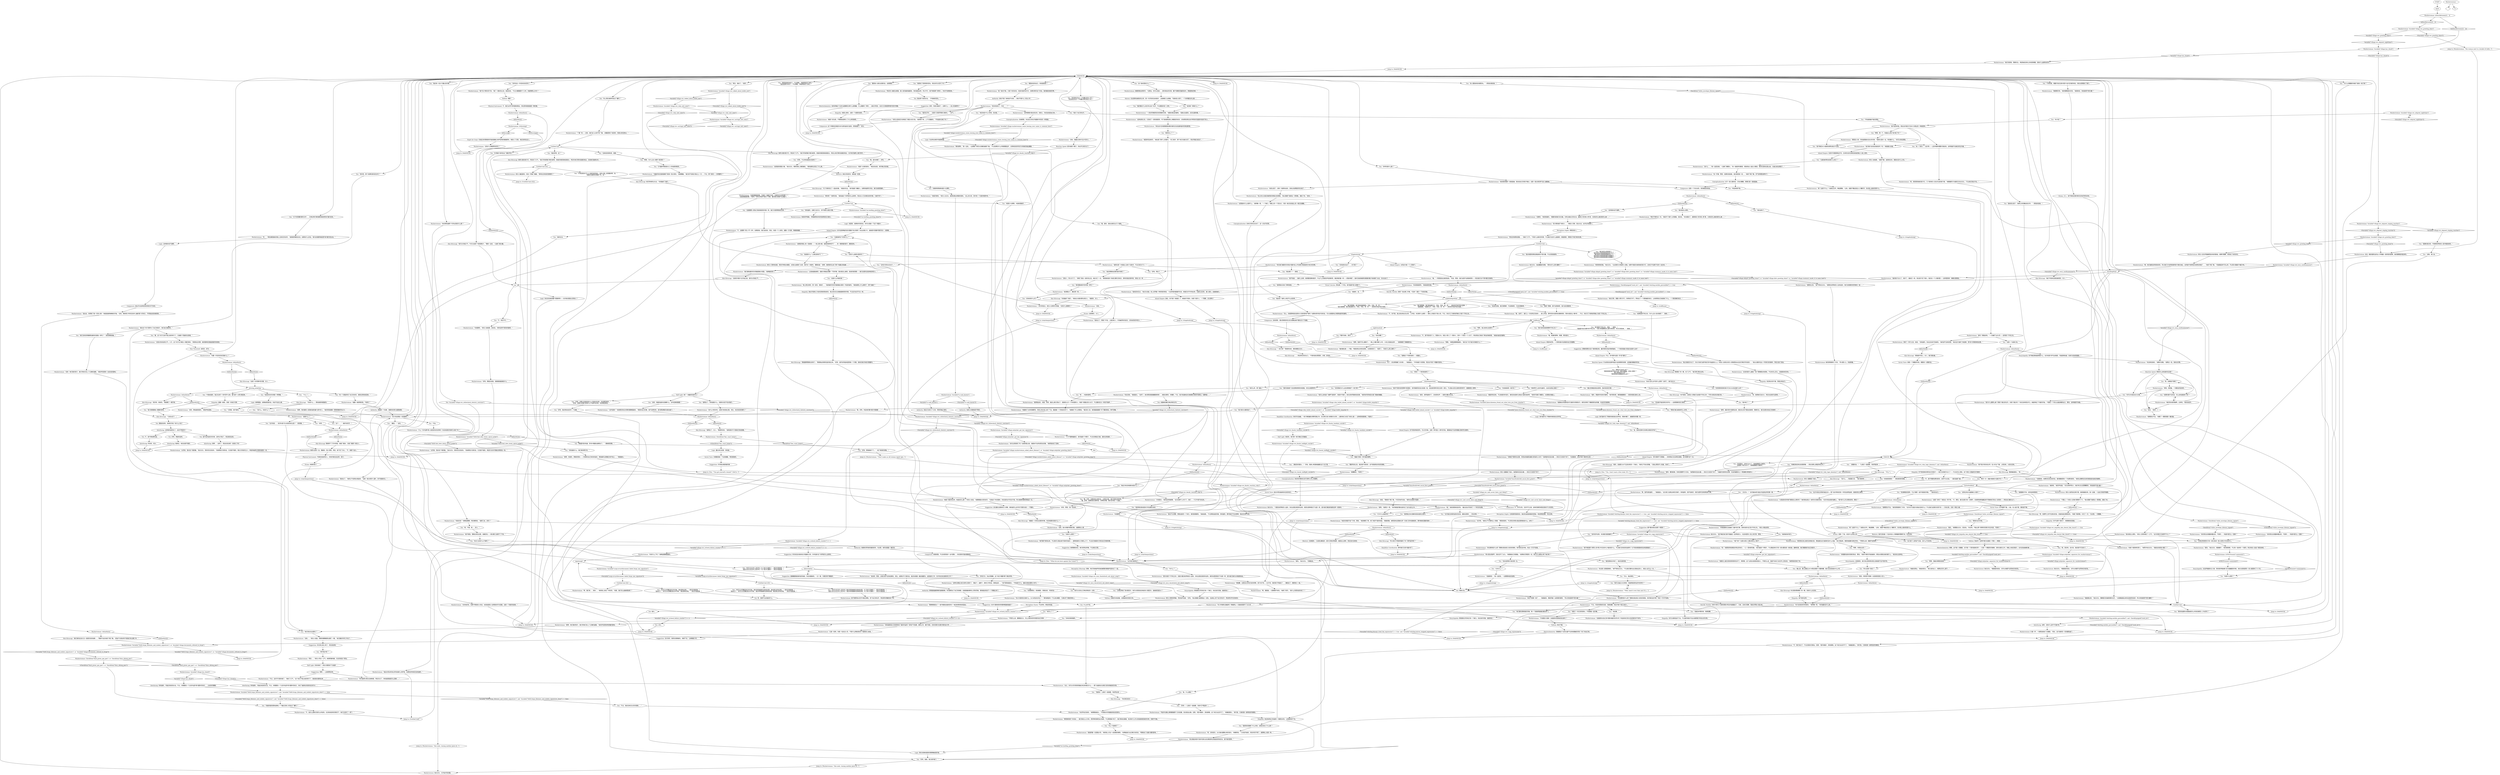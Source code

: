 # VILLAGE / WASHERWOMAN
# The Washing Woman who gives you access to the alternate sleeping location -- the shack. Includes fishing village mood and Evrart quest stuff.
# ==================================================
digraph G {
	  0 [label="START"];
	  1 [label="input"];
	  2 [label="Washerwoman: Variable[\"cargo.evrartdocument_failed_forge_one_signature\"]"];
	  3 [label="Variable[\"cargo.evrartdocument_failed_forge_one_signature\"]", shape=diamond];
	  4 [label="!(Variable[\"cargo.evrartdocument_failed_forge_one_signature\"])", shape=diamond];
	  5 [label="Jump to: [vilagehubsing]"];
	  6 [label="Logic: 在这附近甚至可能更普遍。"];
	  7 [label="Washerwoman: Variable[\"village.ww_blackc_halflight_suicide\"]"];
	  8 [label="Variable[\"village.ww_blackc_halflight_suicide\"]", shape=diamond];
	  9 [label="!(Variable[\"village.ww_blackc_halflight_suicide\"])", shape=diamond];
	  10 [label="Logic: 她可能听见了警督的锐影驶过的声音。"];
	  11 [label="Washerwoman: “你确定不要待在这里，享受加热器里温暖又舒适的火光吗？”她把破布扔进水桶——现在它已经变干净了。“在我看来，这似乎是个更好的主意……”"];
	  12 [label="Jump to: [MAINHUB]"];
	  13 [label="Washerwoman: “不，这跟那个男人*不一样*。如果是他，我们会找你。现在，你是一个人来的。就像一只乌鸦，啄着玻璃窗。”"];
	  14 [label="You: “你上周在海岸听到过广播吗？”"];
	  15 [label="Washerwoman: 一阵冷风刮过。老妇人在寒风中笑着。“还有什么事情吗？”"];
	  16 [label="You: “我们是警察。我们是滋事天王。咔哒，咔哒，砰，砰！”（用你的手指手枪对准她。）\n“我是警察，*滋事天王*。咔哒，咔哒，砰，砰！”（用你的手指手枪对准她。）"];
	  17 [label="You: “沿着海岸往下还有什么？”"];
	  18 [label="Washerwoman: “值得注意？木板道上边有个旧鱼市。不过已经关门了。”"];
	  19 [label="You: “回见。”[离开。]"];
	  20 [label="Washerwoman: “欢迎来到渔村。”她睁开双眼。“请靠近一些。我有白内障。”"];
	  21 [label="Washerwoman: “别让老太太我后悔把房间钥匙交给警察。”她从围裙下面拿出一把钥匙，递给了你。“给你。”"];
	  22 [label="Washerwoman: “战争结束之后，它变成了一家慈善医院，专门收纳那些患上弹震症的老兵，还有那些想在旧疗养院的花园里寻找安宁的人。”"];
	  23 [label="Jump to: [Washerwoman: \"She nods, rinsing another piece of...\"]"];
	  24 [label="Washerwoman: “也许吧，”她的口气平静地让人焦躁。“那挺容易的。不过现在你想从我这里得到些什么，对吗？”"];
	  25 [label="Jump to: [vilagehubsing]"];
	  26 [label="Washerwoman: “怎么，你是那种到处宣扬大计划的房地产商吗？如果你想寻找开发机会，可以去看看地之角那栋废弃的建筑。”"];
	  27 [label="You: “我脑子里有一种可能的解释。”"];
	  28 [label="Washerwoman: “挺糟糕的，不是吗？”"];
	  29 [label="Washerwoman: Variable[\"village.ww_talked_about_bullet_exit\"]"];
	  30 [label="Variable[\"village.ww_talked_about_bullet_exit\"]", shape=diamond];
	  31 [label="!(Variable[\"village.ww_talked_about_bullet_exit\"])", shape=diamond];
	  32 [label="Kim Kitsuragi: 警督停下了手中的笔。他看了看你，又看了看那个老妇人。"];
	  33 [label="You: “哈里尔·杜博阿，叫我哈里就行。”"];
	  34 [label="You: “等等，我之前来过这里吗？”"];
	  35 [label="Washerwoman: Variable[\"village.ww_ency_blackcheck_ask_about_song\"]"];
	  36 [label="Variable[\"village.ww_ency_blackcheck_ask_about_song\"]", shape=diamond];
	  37 [label="!(Variable[\"village.ww_ency_blackcheck_ask_about_song\"])", shape=diamond];
	  38 [label="Jump to: [MAINHUB]"];
	  39 [label="You: “艾弗拉特想把村子的一部分变成一家小型青少年活动中心。”"];
	  40 [label="Washerwoman: “我也是这么想的。”老妇人深深地吸了一口气。“这次克莱尔兄弟想干什么？”"];
	  41 [label="Washerwoman: “是的。莉莉恩不是唯一太容易轻信别人的人。”"];
	  42 [label="Washerwoman: “你知道是谁从交易里拿走了最多利益吗？房地产开放商，建筑公司，餐厅老板，还有克莱尔在德尔塔的会计师……”"];
	  43 [label="You: “听起来很不错。”"];
	  44 [label="Composure: 这个问题肯定是因为你马虎的姿态引起的。把背挺直了，老兄。"];
	  45 [label="You: “你听说过一件丢失的夹克吗？”"];
	  46 [label="You: “有一个酒鬼弄丢了自己的夹克，我答应把他找回来。”"];
	  47 [label="You: “我找到他的夹克了，不过很脏。你能帮我洗干净吗？”\n“我找到那件夹克了，不过很脏。你能帮我洗干净吗？”"];
	  48 [label="You: “没能及时警告他，我很抱歉。”"];
	  49 [label="Reaction Speed: 打出奶奶这张牌*就会*达到理想的效果。这是最后翻盘的机会。"];
	  50 [label="Drama: 试探一下说。说没什么好担心的。"];
	  51 [label="You: “艾弗拉特给了我5雷亚尔，他可以轻轻松松地给你15雷亚尔。或者甚至是50？”"];
	  52 [label="Empathy: 你不在那个房间了，他稍微有些宽慰。"];
	  53 [label="Jump to: [MAINHUB]"];
	  54 [label="Washerwoman: Variable[\"TASK.find_idiot_doom_spiral_jacket\"]"];
	  55 [label="Variable[\"TASK.find_idiot_doom_spiral_jacket\"]", shape=diamond];
	  56 [label="!(Variable[\"TASK.find_idiot_doom_spiral_jacket\"])", shape=diamond];
	  57 [label="Drama: 她真的信了。"];
	  58 [label="CRHUB"];
	  59 [label="You: “我猜这个不是你放的——是露比。”"];
	  60 [label="Logic: 她可能听见了警督的锐影驶过的声音，把她吵醒了，就像把你吵醒一样。"];
	  61 [label="Untitled hub"];
	  62 [label="Washerwoman: “嗯？这是干什么？”她拿出文件，眯起眼睛。“过来，我看不懂这些乱七八糟的字。告诉我上面说的是什么。”"];
	  63 [label="Jump to: [Untitled hub (03)]"];
	  64 [label="You: “到底是什么？公寓还是电气厂？”"];
	  65 [label="Washerwoman: “我哪里也不去。”她瞥了一眼那满满一桶衣服。"];
	  66 [label="Washerwoman: “现在轮到你了，先生……？”"];
	  67 [label="You: “你有新房客啦！”（拿到新家的钥匙。）"];
	  68 [label="You: “好吧，如果之后我发现什么*可疑*的东西，还会再回来的。”\n“好吧，如果之后我们发现什么*可疑*的东西，还会再回来的。”"];
	  69 [label="Washerwoman: IsKimHere()"];
	  70 [label="IsKimHere()", shape=diamond];
	  71 [label="!(IsKimHere())", shape=diamond];
	  72 [label="Washerwoman: “没事的，”她安慰着你。“重要的是我们还活着。仍然过着自己的生活。就算在‘贫穷真人秀’里，大家该怎么做还是怎么做……”"];
	  73 [label="You: “帕克斯？那是什么？”"];
	  74 [label="Washerwoman: “善意终究会耗尽。”她拉紧了脖子上的围巾。“员工离开，那个地方也被关闭了。现在早就已经没了。”"];
	  75 [label="Washerwoman: “至少那些留下来的人……”她陷入沉默，回过头去，似乎在寻找某人。"];
	  76 [label="Jump to: [vilagehubsing]"];
	  77 [label="Kim Kitsuragi: “那就要靠警察去发现了。”警督掏出熟悉的蓝色笔记本。“好吧，请尽你所能地回答每一个问题。我肯定我们有些问题要问。”"];
	  78 [label="Washerwoman: “我清理过了，像往常一样。”"];
	  79 [label="Half Light: 他妈的，她打算一枪打爆自己的脑袋。"];
	  80 [label="Washerwoman: 她把头歪向一边，看着你，陷入深思。然后，她下定了决心。“不，她是个战士。”"];
	  81 [label="Jump to: [MAINHUB]"];
	  82 [label="Washerwoman: Variable[\"village.has_shack\"]"];
	  83 [label="Variable[\"village.has_shack\"]", shape=diamond];
	  84 [label="!(Variable[\"village.has_shack\"])", shape=diamond];
	  85 [label="Washerwoman: “你问过莉莉恩了吗？在她同意之前，我根本不会考虑签名的事。”她把信封还了回来。"];
	  86 [label="You: “我改变主意了，我想让你签署这些文件。”（把信封给她。）"];
	  87 [label="Washerwoman: Variable[\"village.ww_wcheck_failure_counter\"] >= 1"];
	  88 [label="Variable[\"village.ww_wcheck_failure_counter\"] >= 1", shape=diamond];
	  89 [label="!(Variable[\"village.ww_wcheck_failure_counter\"] >= 1)", shape=diamond];
	  90 [label="Washerwoman: “不肯跟你*共舞*？这就是你找搭档的标准吗？”"];
	  91 [label="Washerwoman: “注意点你说话的口气，小子。这个村子比*某些人*要好很多。”即使有白内障，她的眼神还是能直接将你穿透。"];
	  92 [label="You: “我只是需要被人需要的感觉。”"];
	  93 [label="Kim Kitsuragi: 「你还是没说对。」"];
	  94 [label="Untitled hub (03)"];
	  95 [label="Washerwoman: Variable[\"village.netpicker_signature_for_washerwoman\"]"];
	  96 [label="Variable[\"village.netpicker_signature_for_washerwoman\"]", shape=diamond];
	  97 [label="!(Variable[\"village.netpicker_signature_for_washerwoman\"])", shape=diamond];
	  98 [label="Inland Empire: 那是你好吧。一只黑色猎犬在舔舐你自己的脚踝。"];
	  99 [label="Drama: 这是事实，大人。"];
	  100 [label="You: “这个……”（摊开你的手。）"];
	  101 [label="Washerwoman: Variable[\"village.ww_greeting_done\"]"];
	  102 [label="Variable[\"village.ww_greeting_done\"]", shape=diamond];
	  103 [label="!(Variable[\"village.ww_greeting_done\"])", shape=diamond];
	  104 [label="Inland Empire: 放松，你不是个‘新面孔’了。她指的不是你。你是个局外人。一个警察，还记得吗？"];
	  105 [label="Washerwoman: “你以为我现在在做什么，RCM的这位先生？！”硬毛刷猛地一下扎进水桶里，几滴水花飞溅到你脸上。"];
	  106 [label="You: 我不会伪造任何东西。这样太可耻了。而且是违法的。"];
	  107 [label="You: “你确定她没有去些更舒服……而且没那么潮湿的地方吗？”"];
	  108 [label="Washerwoman: “是的，很早就离开了，还有狗叫声——我想大概8点左右。”"];
	  109 [label="Jump to: [rubythequestions]"];
	  110 [label="Kim Kitsuragi: 警督皱起眉头。“唔……”"];
	  111 [label="Kim Kitsuragi: 他茫然地转过头去。“你准备好了就行。”"];
	  112 [label="You: “我需要的不多。这听起来刚刚好。”"];
	  113 [label="You: “谁，什么酒鬼？”"];
	  114 [label="Washerwoman: “你迟早会见到的。”她慢慢摇摇头。“不用很长时间就能找到这些家伙。”"];
	  115 [label="You: “我听说她是个没法控制愤怒的老酒鬼，你见过她那样吗？”"];
	  116 [label="Washerwoman: “据我所知没有，不过她喜欢听音乐。曾经还给我听过她自己做的混音带。”她用手背擦了擦额头。水滴落在地面上。"];
	  117 [label="Washerwoman: “我为什么要那么做？那是个傻瓜的名字。你是个傻瓜吗？”你还没来得及开口，她就举起了干瘦的手指。“不要在一个老太太面前嘲笑自己，警官。这样做很不体面。”"];
	  118 [label="You: “不，我不想要免费的房间，这样不太合适。”（留在褴褛飞旋。）"];
	  119 [label="You: “其实吧，那个免费的房间还在吗？”"];
	  120 [label="You: “哦，因为你瞎了，好吧。”"];
	  121 [label="You: “我也是这么想的。”"];
	  122 [label="Jump to: [rubythequestions]"];
	  123 [label="Washerwoman: “你还想知道那个可怜女孩的什么事？”"];
	  124 [label="Washerwoman: CheckEquipped(\"neck_tie\")  and  Variable[\"whirling.necktie_personified\"] == true"];
	  125 [label="CheckEquipped(\"neck_tie\")  and  Variable[\"whirling.necktie_personified\"] == true", shape=diamond];
	  126 [label="!(CheckEquipped(\"neck_tie\")  and  Variable[\"whirling.necktie_personified\"] == true)", shape=diamond];
	  127 [label="Washerwoman: Variable[\"village.has_shack\"]"];
	  128 [label="Variable[\"village.has_shack\"]", shape=diamond];
	  129 [label="!(Variable[\"village.has_shack\"])", shape=diamond];
	  130 [label="Washerwoman: “你在期待些什么呢？警察总是会陷入危险的境地。有时候也会中枪。你这一行可不容易。”"];
	  131 [label="Jump to: [MAINHUB]"];
	  132 [label="Washerwoman: “母亲曾经唱的一首摇篮曲。我也给自己的孩子唱过。这是一首古老的萨马拉儿童歌曲。”"];
	  133 [label="Interfacing: 你知道的，可能还有别的办法。不过，你需要找一个比较*私密*和*谨慎*的地方……比如你的棚屋。"];
	  134 [label="Composure: 她很顽固，不过你感觉到*一丝*犹豫……你还是有可能说服她的。"];
	  135 [label="You: “你可以从签署这些文件开始。我这里有支笔。”（把文件递给她。）\n“我说过了，‘你可以从签署这些文件开始’。我这里有支笔。”（把文件递给她。）"];
	  136 [label="You: “这只是个小房地产交易。没什么不吉利的。”"];
	  137 [label="Washerwoman: Variable[\"TASK.forge_liliennes_and_isobels_signatures\"]  or  Variable[\"village.documents_refused_to_forge\"]"];
	  138 [label="Variable[\"TASK.forge_liliennes_and_isobels_signatures\"]  or  Variable[\"village.documents_refused_to_forge\"]", shape=diamond];
	  139 [label="!(Variable[\"TASK.forge_liliennes_and_isobels_signatures\"]  or  Variable[\"village.documents_refused_to_forge\"])", shape=diamond];
	  140 [label="failureoptioz"];
	  141 [label="Suggestion: 没关系的。她现在很情绪化。继续下去，让她精疲力尽。"];
	  142 [label="You: “你应该把孩子放在第一位。”"];
	  143 [label="Washerwoman: Variable[\"village.ww_sugg_expression\"]"];
	  144 [label="Variable[\"village.ww_sugg_expression\"]", shape=diamond];
	  145 [label="!(Variable[\"village.ww_sugg_expression\"])", shape=diamond];
	  146 [label="Washerwoman: “至少你会得到一份回报吧？”"];
	  147 [label="Kim Kitsuragi: “这是个*非常棒*的问题，夫人。”"];
	  148 [label="Interfacing: 当然是伪造签名了。这还不明显吗？"];
	  149 [label="Washerwoman: “你需要检查你的事实陈述，警官。”她用干瘪的手指指着你，肥皂水滴落在她的裙子上。“我没说过这种话。”"];
	  150 [label="Untitled hub"];
	  151 [label="Kim Kitsuragi: “我可以先喘口气，今天又会是个*田径赛日*，”警督一边说，一边搓了搓大腿。"];
	  152 [label="Inland Empire: 你不是有种直觉吗，可以问问她。这是一种*孤注一掷*的手段。看看她会不会觉得露比刚好符合要求。"];
	  153 [label="Kim Kitsuragi: “是的。这就是180千瓦发动机的一个缺点。”他的口气有点骄傲。“它能让那些坏人知道，你来了。”"];
	  154 [label="Washerwoman: “没有，她大多数时候很沉默。话都憋在心里……”"];
	  155 [label="Washerwoman: “她尽量不表现出来，不过我可以看出她不是来钓鱼的——通常她喜欢小钓那么几下，不过这次她基本只待在自己的房间里。”"];
	  156 [label="You: “伊泽贝尔，你必须理解，这个地方*需要*那个建设项目。”"];
	  157 [label="Washerwoman: “我不收你的钱。把这当作是村子向RCM表达的一种善意吧。”"];
	  158 [label="You: 不要打扰她。[离开。]"];
	  159 [label="Washerwoman: “那你呢？”她转向他。“我知道这个世界是怎么运转的，而且当人们互相告发的时候，它就不灵了。”"];
	  160 [label="Washerwoman: “没什么*好说*的。这里只有匆匆过客。现在，你还有别的事吗？”"];
	  161 [label="Washerwoman: “我们拥有最多的东西就是缺少财富。”她神秘的笑了。"];
	  162 [label="Jump to: [vilagehubsing]"];
	  163 [label="You: “我是个警察，我不会惹麻烦，我只会处理麻烦。”"];
	  164 [label="Washerwoman: "];
	  165 [label="", shape=diamond];
	  166 [label="!()", shape=diamond];
	  167 [label="Jump to: [MAINHUB]"];
	  168 [label="Jump to: [MAINHUB]"];
	  169 [label="Washerwoman: Variable[\"village.ww_wcheck_failure_counter\"] >= 2"];
	  170 [label="Variable[\"village.ww_wcheck_failure_counter\"] >= 2", shape=diamond];
	  171 [label="!(Variable[\"village.ww_wcheck_failure_counter\"] >= 2)", shape=diamond];
	  172 [label="You: “他是个一本正经的家伙，不肯跟我一起共舞。”"];
	  173 [label="You: “那孩子们会怎么样？”\n“那莉莉恩的孩子会怎么样？那对双胞胎，还有小莉莉？”\n“那小莉莉会怎么样？”\n“那莉莉恩的双胞胎会怎么样？”"];
	  174 [label="You: “那*然后*呢？”"];
	  175 [label="Washerwoman: “然后……”老妇人呼出一口气。她凝视着地面，无法完成这个想法。"];
	  176 [label="Washerwoman: “好的，警官。我一定会的。”"];
	  177 [label="You: “找回丢失的东西是一种荣耀。”"];
	  178 [label="Washerwoman: 老妇人缓缓摇了摇头。她把破布扔进水桶——现在它已经变干净了。"];
	  179 [label="Interfacing: 听你的，老大。"];
	  180 [label="Washerwoman: Variable[\"village.abigail_greeting_done\"]  or  Variable[\"village.idiot_greeting_done\"]  or  Variable[\"village.rosemary_made_it_to_main_hub\"]"];
	  181 [label="Variable[\"village.abigail_greeting_done\"]  or  Variable[\"village.idiot_greeting_done\"]  or  Variable[\"village.rosemary_made_it_to_main_hub\"]", shape=diamond];
	  182 [label="!(Variable[\"village.abigail_greeting_done\"]  or  Variable[\"village.idiot_greeting_done\"]  or  Variable[\"village.rosemary_made_it_to_main_hub\"])", shape=diamond];
	  183 [label="Washerwoman: 她点点头。“根据我的经验，文件从来都不会带来任何好处。”"];
	  184 [label="Washerwoman: 她的表情柔和了许多。“所以要小心。别逞英雄。”"];
	  185 [label="Washerwoman: “嗯？这是干什么？”她拿出文件，眯起眼睛。“过来，我看不懂这些乱七八糟的字。告诉我上面说的是什么。”"];
	  186 [label="Logic: 这样根本说不通啊。"];
	  187 [label="Washerwoman: “她上周五来的。周一走的，很匆忙……”她用皱巴巴的手揉搓着水里的一件蓝色破布。“她到底惹上什么麻烦了，那个姑娘？”"];
	  188 [label="Washerwoman: “是的，要找到她，你肯定要费不少功夫。”她把破布扔进水桶——现在它已经变干净了。“你最好还是待在这里，在加热器里点上一把温暖又舒适的火……”"];
	  189 [label="Empathy: 她似乎是真心为前任房客感到担忧。她之前也见过她躲避麻烦的时候，不过这次似乎不太一样。"];
	  190 [label="Inland Empire: 往昔岁月便是黄金岁月。生命的光彩在那些匆匆赶路之人身上消失。"];
	  191 [label="Kim Kitsuragi: 他转头看向孩子们，然后叹了口气。“我们尽快把案子解决掉吧。用我的锐影联络调度台，然后叫他们帮你连接到电台。没准他们能帮点忙。”"];
	  192 [label="Washerwoman: “你请便吧。”"];
	  193 [label="You: “别误解我的意思，不过‘简陋’一般不是我的风格。”（指向你自己。）"];
	  194 [label="You: “还有谁住在这个……村子里？”"];
	  195 [label="Washerwoman: “呃，还有音乐。从大海对面飘过来的音乐。”她嘲弄到。“几天前开始的，现在吵的不得了，就算晚上也是一样。”"];
	  196 [label="You: “你还没睡？”"];
	  197 [label="Washerwoman: 她点点头，又开始冲洗衣服。"];
	  198 [label="Washerwoman: “我的建议是——不要。不要变得比你现在更老。已经够老的了。”她笑了。“你有什么烦心事吗？”"];
	  199 [label="Washerwoman: “你是个很简单的男人，”她赞许地点点头。“我就当你是有兴趣了？”"];
	  200 [label="Jump to: [Washerwoman: \"She nods, rinsing another piece of...\"]"];
	  201 [label="Interfacing: 你知道的，可能还有别的办法。不过，你需要找一个比较*私密*和*谨慎*的地方。你在飞旋旅社的房间应该可以……"];
	  202 [label="Washerwoman: CheckItem(\"kind_green_ape_pen\")  or  CheckItem(\"blue_oblong_pen\")"];
	  203 [label="CheckItem(\"kind_green_ape_pen\")  or  CheckItem(\"blue_oblong_pen\")", shape=diamond];
	  204 [label="!(CheckItem(\"kind_green_ape_pen\")  or  CheckItem(\"blue_oblong_pen\"))", shape=diamond];
	  205 [label="Washerwoman: 她点点头。“根据我的经验，文件从来都不会带来任何好处。”"];
	  206 [label="You: “我可以试试让艾弗拉特给你一点钱……”"];
	  207 [label="Washerwoman: “正直一些吧。你是一名执法人员，不是什么胖鼻涕虫手下腐败的小亲信。”"];
	  208 [label="Empathy: 你可以继续追问下去，不过我怀疑你不会从她那里打听到太多东西。"];
	  209 [label="Jump to: [MAINHUB]"];
	  210 [label="Perception (Sight): 那里没有人。"];
	  211 [label="Suggestion: 等等——让她想明白吧。"];
	  212 [label="Pain Threshold: 该死的，好冷。"];
	  213 [label="You: “我想我也见到了那帮酒鬼……”"];
	  214 [label="Kim Kitsuragi: “所以他们不再提供服务了吗？那传道书呢？”"];
	  215 [label="Suggestion: 该死，你差点就成了。这算什么——良心的谴责吗？"];
	  216 [label="Endurance: 不。你可以的。在你不行之前，身体的弹药库里还是有不少存货的。"];
	  217 [label="Perception (Sight): 在煤渣砖房屋背后，破旧的战前废墟拔地而起，宛如黑暗宫殿。风在召唤。"];
	  218 [label="Washerwoman: “滚出去，你想毁了我一天的心情！”她竖起瘦骨嶙峋的手指。“还有，那家青少年和活动中心最好是个好地方，不然我会找你麻烦的。”"];
	  219 [label="Jump to: [MAINHUB]"];
	  220 [label="Washerwoman: IsKimHere()"];
	  221 [label="IsKimHere()", shape=diamond];
	  222 [label="!(IsKimHere())", shape=diamond];
	  223 [label="Logic: 那应该是帐篷里的那群舞曲爱好者。"];
	  224 [label="You: “好吧。明白了。”"];
	  225 [label="Washerwoman: “我说过了。那是个半岛。上面没有人。只有幽灵和流浪汉。还有亲热的年轻人。”"];
	  226 [label="Washerwoman: “还有什么我能帮你的吗？”"];
	  227 [label="Untitled hub (03)"];
	  228 [label="Reaction Speed: 因为她是个瞎子，你似乎已经忘记了。"];
	  229 [label="Washerwoman: “有些东西是不会*飞*的，警官。”她张嘴笑了笑，闻了闻空气里的味道。“看看周围。谁愿意来这里做礼拜？它是三百年前建成的，那时候肯定要好很多……”"];
	  230 [label="Kim Kitsuragi: “马丁内斯发生了一起凶杀案。”他指向东边。“她可能是个嫌疑人。如果你能帮忙的话，我们会很感激的。”"];
	  231 [label="Rhetoric: 她在闪烁其词。她知道一些事。"];
	  232 [label="Washerwoman: IsHourBetween(21,  2)"];
	  233 [label="IsHourBetween(21,  2)", shape=diamond];
	  234 [label="!(IsHourBetween(21,  2))", shape=diamond];
	  235 [label="Washerwoman: “是啊。我真不怎么睡觉了。一晚上大概只睡几小时。人老之后就会这样……”她稍微搅了搅桶里的水。"];
	  236 [label="Washerwoman: “我怎么会知道？她脾气是很坏，但是并不暴力。她也没有带着枪到处跑。”她若有所思地回头看了看她的棚屋。"];
	  237 [label="You: “我好像在什么地方听过这个名字，不过跟我多说一点吧。”"];
	  238 [label="Washerwoman: “没什么……”她一边回复着，一边擦了擦额头。“有一座废弃的教堂，德洛莉丝人道主义教堂。甚至在我来这里之前，它就已经在那里了。”"];
	  239 [label="Jump to: [rubythequestions]"];
	  240 [label="Washerwoman: IsKimHere()"];
	  241 [label="IsKimHere()", shape=diamond];
	  242 [label="!(IsKimHere())", shape=diamond];
	  243 [label="Washerwoman: “哦，当然了。我们上一次在附近见到你……是12年前。那时的你也是来处理麻烦的。而你也是这么*做*的……不过，你在马丁内斯依然被认为是个不祥之兆。”"];
	  244 [label="Washerwoman: “不，我不是说你个人。而是RCM。有些人卷入了一场争斗，其中一个把另一个人杀了。然后把自己锁进了那边的柴房里，”她指向身后的建筑。"];
	  245 [label="You: “为什么？”"];
	  246 [label="You: “我们说的到底是哪种不祥之兆？”"];
	  247 [label="Suggestion: 要不要对她试试那个*表情*？"];
	  248 [label="Jump to: [MAINHUB]"];
	  249 [label="Authority: 她承认你跟她是平等的。"];
	  250 [label="Washerwoman: “没有！他们是好孩子。我引导他们走上了正确的道路。”她的声音里有一丝反抗的意味。"];
	  251 [label="Washerwoman: “呃，我想她们会长大，然后也会离开这里吧。”"];
	  252 [label="Savoir Faire: 真是一个很酷的时刻。需要说一点酷的话。"];
	  253 [label="Washerwoman: IsKimHere()"];
	  254 [label="IsKimHere()", shape=diamond];
	  255 [label="!(IsKimHere())", shape=diamond];
	  256 [label="Inland Empire: 也许这段神秘的音乐跟案子有关联呢？水仙女鲁沙卡，或者是半恶魔*阿普莎拉*，在歌唱……"];
	  257 [label="you"];
	  258 [label="Washerwoman: CheckItem(\"key_coast_home\")"];
	  259 [label="CheckItem(\"key_coast_home\")", shape=diamond];
	  260 [label="!(CheckItem(\"key_coast_home\"))", shape=diamond];
	  261 [label="Suggestion: 问问她出租房屋的事……"];
	  262 [label="You: “这是什么时候的事？”"];
	  263 [label="Kim Kitsuragi: “一枚子弹？”警督转向你，朝你微微点点头……"];
	  264 [label="Logic: 有意思。如果有时间的话，你可以调查一下这个*骚动*。"];
	  265 [label="Washerwoman: “是啊，你是的，黑暗的预兆——只想帮你自己和你的组织。帮助暴风云聚集在地平线上……”她摇摇头。"];
	  266 [label="Jump to: [Washerwoman: \"\"Don't make an old woman regret ope...\"]"];
	  267 [label="Washerwoman: Variable[\"village.ww_greeting_done\"]"];
	  268 [label="Variable[\"village.ww_greeting_done\"]", shape=diamond];
	  269 [label="!(Variable[\"village.ww_greeting_done\"])", shape=diamond];
	  270 [label="Jump to: [Untitled hub]"];
	  271 [label="Washerwoman: “我？谁也不是。只是个老洗衣妇。母亲叫我伊泽贝尔，如果你想问这个的话。我的婚后姓是莎蒂。”"];
	  272 [label="You: “我不确定RCM接受免费住宿合不合适。”"];
	  273 [label="Washerwoman: 老妇人耸耸肩。“或者不要。选择权在你。跟我也没什么关系。”"];
	  274 [label="Washerwoman: “你最好别在我家屋檐下密谋一场大革命，”她嘟囔着。“我们好不容易才挺过上一次……不过，那个房间——你想要吗？”"];
	  275 [label="Washerwoman: “随便哪天吧。”她的眼睛望向天空。“我很肯定。你到底感不感兴趣？”"];
	  276 [label="Washerwoman: “我猜她对机械和技术方面的东西很在行。甚至还修好了棚屋里的加热器，你该好好谢谢她。"];
	  277 [label="stufftosay"];
	  278 [label="You: “我*就是*不祥之兆，没错。”（继续。）\n“我就是*彻头彻尾*的不祥之兆。一直以来我都是这么跟大家说的。末日已经到来。”（继续。）"];
	  279 [label="Washerwoman: “你的想法总是翻来覆去的，不是吗……*到底*是怎么一回事？”"];
	  280 [label="Washerwoman: “这就是你对自己的*搭档*最好的评价吗？听起来你们的关系经营的并不成功。”"];
	  281 [label="You: “他们都在限制我的风格。每一个超级明星最后都会单飞。”"];
	  282 [label="Washerwoman: “是啊，他们是好孩子。我引导他们走上了正确的道路。”她的声音里有种骄傲的意味。"];
	  283 [label="You: “不是给我的。我正在进行一场*哲学*之旅，要为某个人把它取回来。”"];
	  284 [label="Washerwoman: IsKimHere()"];
	  285 [label="IsKimHere()", shape=diamond];
	  286 [label="!(IsKimHere())", shape=diamond];
	  287 [label="You: （说酷的话。）「让我们一起摇摆，鸟枪甩起来。」"];
	  288 [label="Interfacing: 我保证，肯定会很不错的。"];
	  289 [label="You: 不，我不想依靠伪造。"];
	  290 [label="Untitled hub (02)"];
	  291 [label="You: “你可以在文件上签字吗？就在弯弯曲曲的这条线这里。为了孩子们着想？”（把文件递给她。）\n“我说‘你可以在文件上签字吗？’就在弯弯曲曲的这条线这里。为了孩子们着想？”（把文件递给她。）"];
	  292 [label="Jump to: [Washerwoman: \"The woman next to a bucket of cloth...\"]"];
	  293 [label="Empathy: 他没有对你不满，而是对他自己。"];
	  294 [label="Washerwoman: Variable[\"village.washerwoman_asked_about_lilienne\"]  or  Variable[\"village.netpicker_greeting_done\"]"];
	  295 [label="Variable[\"village.washerwoman_asked_about_lilienne\"]  or  Variable[\"village.netpicker_greeting_done\"]", shape=diamond];
	  296 [label="!(Variable[\"village.washerwoman_asked_about_lilienne\"]  or  Variable[\"village.netpicker_greeting_done\"])", shape=diamond];
	  297 [label="Washerwoman: “她就在那边。”她指向码头。“黑头发的女人，倚靠在栏杆上那个。”"];
	  298 [label="Washerwoman: “这里？你吗？”她发出一阵干笑。“不，警官。我们这里只有一点硬币，还是那些醉鬼藏起来不想被他们的女人发现的——然后自己都忘记了。”"];
	  299 [label="Rhetoric: 她并没有被一个给本地大人物跑腿的警察打动。完全没有。"];
	  300 [label="Interfacing: 是啊……当然了。而且还违法呢！还是忘了吧！"];
	  301 [label="Washerwoman: “必须说，我对这个很骄傲，”她点点头，把夹克交还给你。“洗掉那些污渍的话，它还挺不错的。希望它在你手里能活得轻松一些。”"];
	  302 [label="You: “世界。”"];
	  303 [label="You: “你说得对，这地方太大了。找她就像是大海捞针。”\n“但是那个地方太大了。找她就像是大海捞针。”"];
	  304 [label="Washerwoman: Variable[\"plaza.kineema_found_out_what_tore_you_from_slumber\"]"];
	  305 [label="Variable[\"plaza.kineema_found_out_what_tore_you_from_slumber\"]", shape=diamond];
	  306 [label="!(Variable[\"plaza.kineema_found_out_what_tore_you_from_slumber\"])", shape=diamond];
	  307 [label="You: “露比的事就说到这里吧，我还有别的问题……”"];
	  308 [label="Washerwoman: 老妇人还在哼唱着那首未知的歌谣。她睁开眼睛，感觉到了你的存在。"];
	  309 [label="You: “你*确定*没听到过广播的声音？”"];
	  310 [label="Jump to: [MAINHUB]"];
	  311 [label="You: “这个渔村里有什么？”"];
	  312 [label="Washerwoman: “这是我的煤渣小镇。”她点点头，微笑的脸上满是皱纹。“我知道附近发生了什么事。”"];
	  313 [label="You: “还有什么值得注意的吗？”"];
	  314 [label="You: “你觉得她为什么会在那里留下一枚子弹？”"];
	  315 [label="You: “她有带什么技术设备吗，比如无线电之类的？”"];
	  316 [label="Visual Calculus: 那边是一个半岛。她可能是*陷入困境*了。"];
	  317 [label="Washerwoman: “那里没人用，天知道里面也没太多东西。”她把头歪向一边，考虑着什么。“你可以待在那里。”"];
	  318 [label="Washerwoman: “他是个尖锐的家伙，”她自言自语，用手拂过洗衣板。"];
	  319 [label="You: “我明白了。你知道些什么，但是你决定不告诉我们。”"];
	  320 [label="Washerwoman: “一间旧军事医院还有周围的东西。”她看向南边的建筑。“或者过去是的，在宗主国时期。”"];
	  321 [label="You: “我想我正处在重新找回自我的过程中。”"];
	  322 [label="Washerwoman: “我肯定你见过，”她点头说道，脸上还带着一种奇怪的笑容。“大自然保持着循环往复。新面孔时不时地出现，旧面孔会消失，被人遗忘。这就是我们。”"];
	  323 [label="You: “好吧，谢谢，我已经听够了。”"];
	  324 [label="Hand/Eye Coordination: 你的手在抽搐。一枚子弹隐藏在视野范围之外。还记得它滑入枪管的方式吗。上膛的枪口对准了你的心脏——这种感觉很熟悉，不是吗？"];
	  325 [label="Washerwoman: “她是个好女孩，不管她到底卷入了什么样的麻烦。”"];
	  326 [label="Washerwoman: Variable[\"village.ww_ruby_exit_seen\"]"];
	  327 [label="Variable[\"village.ww_ruby_exit_seen\"]", shape=diamond];
	  328 [label="!(Variable[\"village.ww_ruby_exit_seen\"])", shape=diamond];
	  329 [label="You: “他说的没错。我们是警察：不会惹麻烦，只会处理麻烦。”"];
	  330 [label="Washerwoman: “很抱歉，这里没太多地方给你停車。房子也不多。人也不多。我的孩子早就走了……赚钱去了，跟其他人一起。”"];
	  331 [label="Washerwoman: Variable[\"village.ww_ency_southsamaran\"]"];
	  332 [label="Variable[\"village.ww_ency_southsamaran\"]", shape=diamond];
	  333 [label="!(Variable[\"village.ww_ency_southsamaran\"])", shape=diamond];
	  334 [label="Washerwoman: “我看见上面已经有莉莉恩的名字了。啧啧啧。这个女孩太容易轻信别人。不管怎么说，我是不会在工会文件上签名的。”她把信封还给了你。"];
	  335 [label="Washerwoman: “‘臣服黑夜’，”她一边回复，一边慢慢地前后摇晃。"];
	  336 [label="Washerwoman: Variable[\"whirling.klaasje_tried_the_expression\"] == true  and  Variable[\"whirling.mirror_stopped_expression\"] == false"];
	  337 [label="Variable[\"whirling.klaasje_tried_the_expression\"] == true  and  Variable[\"whirling.mirror_stopped_expression\"] == false", shape=diamond];
	  338 [label="!(Variable[\"whirling.klaasje_tried_the_expression\"] == true  and  Variable[\"whirling.mirror_stopped_expression\"] == false)", shape=diamond];
	  339 [label="Washerwoman: “你说‘会怎么样’是什么意思？当然了，她们会长大……”"];
	  340 [label="You: “他们没有变得像那些垂死的酒鬼一样吗？”（指向那群酒鬼。）"];
	  341 [label="Washerwoman: “对你有好处。如果不帮助别人的话，也别指望别人会帮助你作为回报。这是一个很好的安排。”"];
	  342 [label="You: “你租了一个房间给她吗？”"];
	  343 [label="Reaction Speed: 那她怎么会知道你在这里？"];
	  344 [label="Composure: 她似乎对这种突然的转折并不惊讶。"];
	  345 [label="Jump to: [MAINHUB]"];
	  346 [label="Perception (Taste): 不出所料。肥皂的味道。"];
	  347 [label="You: “不，现在不行。”"];
	  348 [label="Washerwoman: “之前她遇到麻烦，或者只想独自清静一下的时候，我也是这么做的。我说的很清楚——我们这里欢迎各种各样的人。”"];
	  349 [label="Washerwoman: “是的，那就听听别的问题吧。”她环顾四周，春雪缓缓飘落——轻轻地落在渔村上空。"];
	  350 [label="You: “这就跟那人把自己锁进柴房的时候一样。我们只是想帮她走出来。”"];
	  351 [label="Washerwoman: “广播？哈——没有，我们这儿从来不听广播。小棚屋里有个收音机，但是从来没用过。”"];
	  352 [label="You: “就这样吧，金？”"];
	  353 [label="Washerwoman: “我这对耳朵听到过所有海岸上的声音。如果有异响肯定会知道的。”"];
	  354 [label="You: “我感觉你隐瞒了什么东西。这里还发生了什么事？”"];
	  355 [label="Authority: 谁也不是？她有些不对劲……绝对不是什么‘无名小卒’。"];
	  356 [label="You: “呃，如果我不想呢？”"];
	  357 [label="Washerwoman: “我的耳朵很灵敏啊。过来吧。”她向你招手。"];
	  358 [label="Washerwoman: “我想我会的，哈里。哎呀，就这么脱口而出了。我曾经认识一个叫哈里的人。他是个很强壮的小伙子，不过像块石头一样闷不做声。”"];
	  359 [label="You: “医院怎么了？”"];
	  360 [label="Kim Kitsuragi: “那我倒不担心，夫人。我们很执着。”"];
	  361 [label="You: “双重荣誉警督哈里尔·杜博阿。”"];
	  362 [label="Washerwoman: “不，你不是。我之前在附近见过你。12年前。你没惹什么麻烦——事实上你挺乐于助人的。不过，你在马丁内斯依然被认为是个不祥之兆。”"];
	  363 [label="Washerwoman: “啊，看看我，一直喋喋不休的。”她挥了挥手。“是什么风把你给吹来了？”"];
	  364 [label="Washerwoman: “我不相信。警察出现在这里，收集签名——绝对跟工会脱不了干系。”"];
	  365 [label="Washerwoman: “不过，听到你搭档的消息，我很抱歉。他似乎是个很正派的人。”"];
	  366 [label="Authority: 她自己也有几个头衔。荣誉领袖之类的。"];
	  367 [label="Washerwoman: “哦，好吧，听起来好像*真的*很重要……”"];
	  368 [label="You: （撒谎。）“会的。”"];
	  369 [label="You: 「没什么。你说什么？」"];
	  370 [label="You: 好吧，那就伪造吧。"];
	  371 [label="Untitled hub"];
	  372 [label="Kim Kitsuragi: ……然后转向洗衣女工。“不是你放在那里的，对吧。是*她*。”"];
	  373 [label="Washerwoman: “我说过了，”她的口气变得尖锐起来，“这是一首古老的*儿歌*。你不用喜欢它。”"];
	  374 [label="Washerwoman: CheckItem(\"white_envelope_lilienne_signed\")"];
	  375 [label="CheckItem(\"white_envelope_lilienne_signed\")", shape=diamond];
	  376 [label="!(CheckItem(\"white_envelope_lilienne_signed\"))", shape=diamond];
	  377 [label="Washerwoman: “是的，”她慢慢点点头，回复到。“你去吧。不能让那个胖胖的克莱尔先生失望，不是吗？”"];
	  378 [label="Encyclopedia: 这是真的。她只说过莉莉恩没签之前她是不会*考虑*的。"];
	  379 [label="Washerwoman: Variable[\"village.ww_empathy_kim_doesnt_like_shack\"] == true"];
	  380 [label="Variable[\"village.ww_empathy_kim_doesnt_like_shack\"] == true", shape=diamond];
	  381 [label="!(Variable[\"village.ww_empathy_kim_doesnt_like_shack\"] == true)", shape=diamond];
	  382 [label="Volition: 他会吗？这种环境只会激发一件事——喝酒。"];
	  383 [label="Jump to: [MAINHUB]"];
	  384 [label="Jump to: [Washerwoman: \"\"Well, hand it over then and I'll s...\"]"];
	  385 [label="You: “有人要我来找你要签名。”（把信封递给她。）"];
	  386 [label="You: “这条信息很有用，谢谢。”"];
	  387 [label="You: “打电话给你*不小心*收听到的电台，你的心情一定很激动吧，金。”\n“准备好迎接你的英雄了吗，金？”"];
	  388 [label="shackingithub"];
	  389 [label="Empathy: 她没有把自己知道的一切都告诉你。让她继续说下去。"];
	  390 [label="Washerwoman: “你挺厉害的。”老妇人点点头，能明显看出尊重的意味。“这么多头衔。其中有一个还挺*麻烦*的。”"];
	  391 [label="Washerwoman: “那还不算失去一切，”她抚平了裙子上的褶皱，回复到。“你也看到了，就算是在‘贫穷真人秀’里，大家该怎么做还是怎么做……”"];
	  392 [label="Washerwoman: Variable[\"village.ww_blackc_handeye_suicide\"]"];
	  393 [label="Variable[\"village.ww_blackc_handeye_suicide\"]", shape=diamond];
	  394 [label="!(Variable[\"village.ww_blackc_handeye_suicide\"])", shape=diamond];
	  395 [label="You: “我还有一些关于露比的问题……”"];
	  396 [label="Washerwoman: IsKimHere()"];
	  397 [label="IsKimHere()", shape=diamond];
	  398 [label="!(IsKimHere())", shape=diamond];
	  399 [label="Washerwoman: Variable[\"village.ww_altgreet_singing_reaction\"]"];
	  400 [label="Variable[\"village.ww_altgreet_singing_reaction\"]", shape=diamond];
	  401 [label="!(Variable[\"village.ww_altgreet_singing_reaction\"])", shape=diamond];
	  402 [label="You: “没时间开玩笑。你没看见我很痛吗？”"];
	  403 [label="Washerwoman: Variable[\"village.ww_whitecheck_rhetoric_convince\"]"];
	  404 [label="Variable[\"village.ww_whitecheck_rhetoric_convince\"]", shape=diamond];
	  405 [label="!(Variable[\"village.ww_whitecheck_rhetoric_convince\"])", shape=diamond];
	  406 [label="Suggestion: 听你说话对她来说才是最有力的。你*知道*这个世界是怎么运转的。"];
	  407 [label="Suggestion: 也许只要用恳求的眼神看着她就好？"];
	  408 [label="Washerwoman: “骨头里全是潮气，我也活不了太久。”她看着自己的膝盖。“如果他们想冒险一试，我又怎么能阻止得了他们呢？”"];
	  409 [label="signitsingit"];
	  410 [label="Electrochemistry: 冒着跟这个丑老太婆产生肉体接触的风险？饶了你自己吧。"];
	  411 [label="You: “他们现在在这里吗？”"];
	  412 [label="Half Light: 你说动她了！现在只要落井下石就好……"];
	  413 [label="missing_jacketing"];
	  414 [label="Conceptualization: 在她那里，失去自己的名字就像中年危机一样普通。"];
	  415 [label="Shivers: 在这里和加姆洛克之间，是一片灰色的古树海洋，上面满是工业煤烟。下面有些小房子，一个杂草蔓生的公园……"];
	  416 [label="Logic: 露比来过这里。你知道。"];
	  417 [label="Washerwoman: “莉莉恩很坚强。”她点点头。“比这里的大多数男人坚强。如果不是因为她和她的孩子们，这地方不会剩下任何一丝生机。”"];
	  418 [label="Washerwoman: “你的想法总是翻来覆去的，不是吗……*到底*是怎么一回事？”"];
	  419 [label="Jump to: [MAINHUB]"];
	  420 [label="Washerwoman: IsKimHere()"];
	  421 [label="IsKimHere()", shape=diamond];
	  422 [label="!(IsKimHere())", shape=diamond];
	  423 [label="Empathy: 他不喜欢这样。"];
	  424 [label="Washerwoman: IsMorning()"];
	  425 [label="IsMorning()", shape=diamond];
	  426 [label="!(IsMorning())", shape=diamond];
	  427 [label="Savoir Faire: 你需要调查一下这些棚屋。特别是她的。"];
	  428 [label="You: “你说她是周一离开的？”"];
	  429 [label="You: “她这次有没有跟你说些什么？”"];
	  430 [label="Jump to: [MAINHUB]"];
	  431 [label="Encyclopedia: 当瓦萨裔康米主义者、革命家伊格纳斯·尼尔森藏匿的时候，他在北部高原的一间小屋里待了十个月。"];
	  432 [label="You: “再见，我走了。”[离开。]"];
	  433 [label="You: “你在附近见过一个叫露比的女人吗？”\n“你在附近见过一个叫露比的红发女人吗？”"];
	  434 [label="You: “为什么你棚屋的地板下面有一枚子弹？”"];
	  435 [label="Washerwoman: “‘这件屁事？’”她用那双有白内障的眼睛看着你，“那是你自己的事，我不会帮你的，因为那张嘴实在是太脏了。”"];
	  436 [label="Kim Kitsuragi: “呃，如果早上你不在旅社的话，还能知道去哪里找你。”他看了看周围，补充了一句：“在这里。一间棚屋。”"];
	  437 [label="You: “这样根本说不通啊。”"];
	  438 [label="You: “也许我应该保持迷失的状态。搬到这里来……完全消失。”"];
	  439 [label="Washerwoman: 她点点头，抬起朦胧的双眼。“那你对什么感兴趣呢？”"];
	  440 [label="Washerwoman: “现在看起来很*可疑*的家伙会在教堂附近鬼鬼祟祟地走动。我不喜欢那样。”"];
	  441 [label="You: “谁会想跑到这里的鱼市来呢？”"];
	  442 [label="Jump to: [MAINHUB]"];
	  443 [label="You: “她怎么样，那个露比？”"];
	  444 [label="You: “这是一个逃离计划。”"];
	  445 [label="Jump to: [rubythequestions]"];
	  446 [label="makehubsprettier"];
	  447 [label="Washerwoman: “哦，普通的那种。暗潮，黑色猎犬。”"];
	  448 [label="Encyclopedia: 那首歌名字的地方有一个缺口。你应该问问她，就是现在！"];
	  449 [label="You: “呃，不是。是……别人。”"];
	  450 [label="You: “所以这是个测试？”"];
	  451 [label="You: “你得聪明点，阅读细则，深谋远虑，寻找机会……”"];
	  452 [label="You: “哦。好吧，如果改变主意的话，记得告诉我。我们先聊点别的吧。”\n“哦。好吧，如果改变主意的话，记得告诉我。我们在寻找一个逃犯。”"];
	  453 [label="Kim Kitsuragi: “我明白了，夫人。”警督转向你。“我希望你不介意我们四处看看。”"];
	  454 [label="You: “不会。”"];
	  456 [label="Physical Instrument: 不是轻言放弃的人。你有时候也会这样，孩子。"];
	  457 [label="Washerwoman: “呵……”那张满是皱纹的脸上没有任何动作。“我倒是想看他试试。如果有什么的话，*我*会用建筑噪音把*他*强行赶出去。”"];
	  458 [label="Washerwoman: Variable[\"village.washerwoman_conze_loosing_your_name_is_common_here\"]"];
	  459 [label="Variable[\"village.washerwoman_conze_loosing_your_name_is_common_here\"]", shape=diamond];
	  460 [label="!(Variable[\"village.washerwoman_conze_loosing_your_name_is_common_here\"])", shape=diamond];
	  461 [label="Drama: 大人，她不相信这里的情况还有好转的余地。"];
	  462 [label="Jump to: [MAINHUB]"];
	  463 [label="Washerwoman: IsKimHere()"];
	  464 [label="IsKimHere()", shape=diamond];
	  465 [label="!(IsKimHere())", shape=diamond];
	  466 [label="Jump to: [MAINHUB]"];
	  467 [label="Washerwoman: “没有。”"];
	  468 [label="Kim Kitsuragi: “她最后一次待在这里的时候，有没有跟你说些什么？”"];
	  469 [label="Washerwoman: IsTHCPresent(\"communist\")"];
	  470 [label="IsTHCPresent(\"communist\")", shape=diamond];
	  471 [label="!(IsTHCPresent(\"communist\"))", shape=diamond];
	  472 [label="Washerwoman: 坐在一桶衣服旁边的女人哼唱着一段奇怪的旋律。她的眼睛是闭起来的。"];
	  473 [label="Conceptualization: 这地方穷的太生动了，这一点也不好笑。"];
	  474 [label="You: “等等，等一下，你就这么把它*给*我了吗？”"];
	  475 [label="You: “再问一次：我能*直接住*这屋子吗？”"];
	  476 [label="Washerwoman: 扑通一声，一块肥皂掉进了水桶里。“现在，这片海岸的一切你都知道了。”"];
	  477 [label="Washerwoman: “完全没有。”她摇摇头。“当然了，她对那些瓶瓶罐罐很熟悉……她挺合群的，你懂的。不过，我只知道她会在海滩看日落的时候喝上一罐啤酒……”"];
	  478 [label="Washerwoman: “你的父母肯定为你制定了很宏大的计划。”她停顿下来，上下打量着你。“不知道你合格了吗？”"];
	  479 [label="Jump to: [MAINHUB]"];
	  480 [label="Washerwoman: “因为你是个*不祥之兆*。但是只要没有带枪的人追你，你在这里还是受欢迎的。甚至在那种情况下也是一样，因为我们渔村从来就是如此。”"];
	  481 [label="Washerwoman: IsKimHere()"];
	  482 [label="IsKimHere()", shape=diamond];
	  483 [label="!(IsKimHere())", shape=diamond];
	  484 [label="Jump to: [stufftosay]"];
	  485 [label="Washerwoman: “我们的房客，警察先生。希望海浪没有让你彻夜难眠。我有什么能帮你的吗？”"];
	  486 [label="Jump to: [MAINHUB]"];
	  487 [label="You: “你哼的是什么歌？”"];
	  488 [label="You: “我拿到了莉莉恩的签名。现在你可以签字了吗？”"];
	  489 [label="Washerwoman: “是啊，就连*我*也看得出来。我告诉过你不要自找麻烦，警察先生。我们这里也有自己的麻烦……”"];
	  490 [label="Washerwoman: Variable[\"tc.rank_known\"]"];
	  491 [label="Variable[\"tc.rank_known\"]", shape=diamond];
	  492 [label="!(Variable[\"tc.rank_known\"])", shape=diamond];
	  493 [label="Washerwoman: “什么？你*免费*帮人找回丢失的衣物吗？你没有更好的事可以做了吗？”"];
	  494 [label="Variable[\"village.ww_said_savoir_faire_cool_thing\"]"];
	  495 [label="Variable[\"village.ww_said_savoir_faire_cool_thing\"]", shape=diamond];
	  496 [label="!(Variable[\"village.ww_said_savoir_faire_cool_thing\"])", shape=diamond];
	  497 [label="You: 「好吧——让我们一起摇摆，鸟枪*们*甩起来！」"];
	  498 [label="You: “你可以从签署这些文件开始。就在弯弯曲曲的这条线这里。我这里正好有支笔。”（把文件递给她。）\n“我说过了，‘你可以从签署这些文件开始’。就在弯弯曲曲的这条线这里。我这里正好有支笔。”（把文件递给她。）"];
	  499 [label="Washerwoman: Variable[\"boardwalk.feld_mural_first_greet\"]"];
	  500 [label="Variable[\"boardwalk.feld_mural_first_greet\"]", shape=diamond];
	  501 [label="!(Variable[\"boardwalk.feld_mural_first_greet\"])", shape=diamond];
	  502 [label="Savoir Faire: 在手推車下面，小船，在小盒子里。要找到不难。"];
	  503 [label="Inland Empire: 不过，你*觉得*这是一件*好*事吗？"];
	  504 [label="Jump to: [MAINHUB]"];
	  505 [label="You: “等等，你答应过的！”"];
	  506 [label="Jump to: [MAINHUB]"];
	  507 [label="Washerwoman: “你请便吧，”老妇人耸耸肩，回复到。“耐性显然不是你的强项。”"];
	  508 [label="Washerwoman: Variable[\"village.ruby_bullet_inland_suicide\"]  or  Variable[\"village.bullet_empathy\"]"];
	  509 [label="Variable[\"village.ruby_bullet_inland_suicide\"]  or  Variable[\"village.bullet_empathy\"]", shape=diamond];
	  510 [label="!(Variable[\"village.ruby_bullet_inland_suicide\"]  or  Variable[\"village.bullet_empathy\"])", shape=diamond];
	  511 [label="You: “还有别的什么吗？”"];
	  512 [label="Suggestion: 这位露比会跟老妇人闲聊。她知道怎么应付村子里的长者——不像你。"];
	  513 [label="You: “你是什么意思？”"];
	  514 [label="MAINHUB"];
	  515 [label="Kim Kitsuragi: “你准备好了就行。”他扭过头看向那名老妇人。“谢谢你，夫人。”"];
	  516 [label="Jump to: [MAINHUB]"];
	  517 [label="You: “要是有人留在这里的话，会是哪里？”"];
	  518 [label="You: （点点头。）“这可能会成为我白手起家自传的第一章。”"];
	  519 [label="Washerwoman: “没有人，所以关门了。”停顿了很长一段时间之后，她补充了一句，“那里曾经是个热闹又繁忙的地方，那时的我还很年轻，其他人也一样……”"];
	  520 [label="You: “该死，我就知道你在隐瞒什么。这件屁事很重要！”"];
	  521 [label="Washerwoman: “我不知道……海岸上边吧。她想要安静地离开，不过门上铰链的声音很刺耳，像发情的猫一样——把我吵醒了。我听见她穿着那双重重的靴子匆匆跑了出去，往北边去了。”"];
	  522 [label="Washerwoman: “啧啧。别害羞。一切都会好起来的。”"];
	  523 [label="Washerwoman: Variable[\"village.ww_carriage_exit_seen\"]"];
	  524 [label="Variable[\"village.ww_carriage_exit_seen\"]", shape=diamond];
	  525 [label="!(Variable[\"village.ww_carriage_exit_seen\"])", shape=diamond];
	  526 [label="You: “我的名字叫……拉斐尔·安普罗修斯·库斯托。”（叹气。）"];
	  527 [label="You: “我忘了自己的名字。”"];
	  528 [label="You: “有一个家伙——加尔特——让我*每晚*都要付钱给他，这样我就不会被冻死在外面。”"];
	  529 [label="Jump to: [MAINHUB]"];
	  530 [label="Washerwoman: “是啊，”她莞尔一笑。“有时候我好像也迷失在了这片虚无之中。”"];
	  531 [label="Washerwoman: “现在这片区域里都是纵横交错的无名街道和临时的焦渣砖房。"];
	  532 [label="You: “我对城里的那些酒鬼真的不感兴趣，不过还是谢谢你。”"];
	  533 [label="Jump to: [rubythequestions]"];
	  534 [label="You: “我们是警察，我们是来搞事情的。咔哒，咔哒，砰，砰！”\n“我们是警察。我们是滋事天王。咔哒，咔哒，砰，砰！”（用你的手指手枪对准她。）"];
	  535 [label="Washerwoman: “警察贿赂民众？一般不都是反着来的吗？”她没有等待你的回应。"];
	  536 [label="Washerwoman: “你只会找到贫穷和遗忘。”她咧嘴一笑。“你的威胁没什么用。”"];
	  537 [label="Washerwoman: “这种论调我之前已经听过很多了。‘建这个，盖那个，新的工作机会，新鲜血液……’”她不屑地摇摇头。“不知道为什么，最后总是这里的人吃亏。”"];
	  538 [label="You: “他没事。”"];
	  539 [label="You: “我已经见过莉莉恩了。”\n“我已经见过莉莉恩和她的孩子们了。”\n“我已经见过莉莉恩和她的女儿了。”\n“我已经见过莉莉恩和那对双胞胎了。”\n“我已经见过莉莉恩和那对双胞胎了。”"];
	  540 [label="Washerwoman: “没有……”老妇人说道，阴郁的眼睛朝旁边瞥了一眼。“他们搬到市郊工作去了。”"];
	  541 [label="Washerwoman: IsKimHere()"];
	  542 [label="IsKimHere()", shape=diamond];
	  543 [label="!(IsKimHere())", shape=diamond];
	  544 [label="Washerwoman: “走了，还在那里藏了点东西……”她摇摇头。“平时她是个好房客。而且也不是个*愚蠢*的家伙。”"];
	  545 [label="Kim Kitsuragi: 「你说什么。」警佐疑惑地看着你。"];
	  546 [label="Kim Kitsuragi: 「什么？」"];
	  547 [label="Washerwoman: Variable[\"TASK.forge_liliennes_and_isobels_signatures\"]  and  Variable[\"TASK.forge_liliennes_and_isobels_signatures_done\"] == false"];
	  548 [label="Variable[\"TASK.forge_liliennes_and_isobels_signatures\"]  and  Variable[\"TASK.forge_liliennes_and_isobels_signatures_done\"] == false", shape=diamond];
	  549 [label="!(Variable[\"TASK.forge_liliennes_and_isobels_signatures\"]  and  Variable[\"TASK.forge_liliennes_and_isobels_signatures_done\"] == false)", shape=diamond];
	  550 [label="Suggestion: 她想跟她说话，她们经常这样做。不过她在沉思。"];
	  551 [label="You: “关于你签署的那份文件……艾弗拉特打算用建筑噪音把你们强行赶走。”"];
	  552 [label="Washerwoman: “我指挥着一支酒鬼大军。”她的脸上闪过一丝狡黠的微笑。“如果能指引出正确方向的话，不要低估了这股力量的影响。”"];
	  553 [label="Jump to: [MAINHUB]"];
	  554 [label="Electrochemistry: 嗯嗯。这不是一间棚屋，也不是一个房间或者住所——它是一个螺旋形的楼梯，消失在极乐之中。地板上有些空瓶子，也许还有条喇叭裤……"];
	  555 [label="Kim Kitsuragi: 你注意到警督瞥了你一眼，但他什么也没说。"];
	  556 [label="Volition: 哦耶！"];
	  557 [label="Physical Instrument: 不，我们必须不停地跑来跑去。待在原地简直就是一种折磨。"];
	  558 [label="You: “金，她肯定是听见你那台锐影的声音了。”"];
	  559 [label="Jump to: [rubythequestions]"];
	  560 [label="Untitled hub"];
	  561 [label="Washerwoman: “没有，我最近没有*见过*任何人。”"];
	  562 [label="You: “这才叫真正好客的瑞瓦肖人。那个加尔特肯定有一半的吉皮特血统，或者别的之类的。”"];
	  563 [label="Washerwoman: “去教堂的路上有一些废墟——一栋公寓大楼，或者是某种电气厂……有一堆倒塌的房子，都是空的。”"];
	  564 [label="You: “你知道的，这跟工会无关。你不用担心报复问题。”"];
	  565 [label="You: “这地方穷的太生动了。”"];
	  566 [label="Perception (Hearing): 夜晚，电灯的嗡嗡声和海浪缓慢的隆隆声混杂在了一起。"];
	  567 [label="Washerwoman: “不要让一个老妇人后悔为警察开了门。”她从围裙下面拿出一把钥匙，递给了你。"];
	  568 [label="Washerwoman: Variable[\"village.ww_blackc_reaction_ruby\"]"];
	  569 [label="Variable[\"village.ww_blackc_reaction_ruby\"]", shape=diamond];
	  570 [label="!(Variable[\"village.ww_blackc_reaction_ruby\"])", shape=diamond];
	  571 [label="Washerwoman: “哦？”她的表情有些好奇。“最近这似乎变成了一个常见的话题。”"];
	  572 [label="Jump to: [vilagehubsing]"];
	  573 [label="Washerwoman: “然后还有那些酒鬼……”她叹了口气。“不是什么美妙的风景，不过我们也没什么能做的。家就是家，即便对于他们来说也是。”"];
	  574 [label="Washerwoman: “是吗？那就说吧。”一只海鸥飞过头顶——显然是个不祥之兆。"];
	  575 [label="You: “重新考虑之后，我还是不说的好。这不是我想去考虑的事情。”"];
	  576 [label="Washerwoman: 沉默了一阵子之后，她说，“你知道吗，你永远也找不到她的。”她的语气没有恶意。“她对这片海岸了如指掌。而*你*才刚刚来到这里。”"];
	  577 [label="Horrific Necktie: 麻烦？说出第二件事，*兄弟*！展示一下你的风格。"];
	  578 [label="Washerwoman: “他在沉思，需要人帮忙开门。你帮他打开门，带他去了一个更隐蔽的地方，让他想想自己到底做了什么。一个更安静的地方。”"];
	  579 [label="Washerwoman: “警察。”她眯起眼睛看着你。“我们这个村子能为你做些什么？”"];
	  580 [label="You: “我猜你是对的。毕竟那些带枪的人是冲着我来的。”"];
	  581 [label="Washerwoman: 她点点头。“我不确定他们是不是最后一批带枪的人。总会有更多人找上你们的，警官。”"];
	  582 [label="You: “没错，是工会。”"];
	  583 [label="You: “你对工会有什么不满吗？”"];
	  584 [label="You: “要么签，要么我就让RCM把这里搅个天翻地覆。我们总会找到些*什么*的……”"];
	  585 [label="Suggestion: 就像雕塑着海岸线的海浪，你会说服她的。一点一滴。只要坚持不懈就好。"];
	  586 [label="Washerwoman: “你说什么了吗？”她眯起眼睛看着你。"];
	  587 [label="Jump to: [MAINHUB]"];
	  588 [label="Washerwoman: “你在期待些什么呢？警察总是会陷入危险的境地。有时候也会中枪。你这一行可不容易。”"];
	  589 [label="Washerwoman: “失去家人是很困难的，”她严肃地点点头。“不过我们都失去过很亲近的人，有些人还不止一次。”"];
	  590 [label="Washerwoman: “*留下来*？这里大部分人都在想怎么*离开*……”"];
	  591 [label="Electrochemistry: 说的好像这个丑老太婆懂得分辨什么是愚蠢，什么是酷吗？拜托……就名字而言，龙舌兰日落是那种很*危险*的酷。"];
	  592 [label="You: “我只是忘记要奖励了。”"];
	  593 [label="Washerwoman: “是啊，取衣服的人是我知道的最*光荣*的人。”她的笑容就像一把刚刚磨好的尖刀。"];
	  594 [label="Logic: 她想看看，如果她愿意的话，你会不会这么做。"];
	  595 [label="Washerwoman: IsKimHere()"];
	  596 [label="IsKimHere()", shape=diamond];
	  597 [label="!(IsKimHere())", shape=diamond];
	  598 [label="Jump to: [MAINHUB]"];
	  599 [label="Washerwoman: “好吧，那就交给我，我看看我能做些什么……”"];
	  600 [label="You: “我可以抽出30分钟来，你能帮我清洗这件夹克吗？”"];
	  601 [label="Washerwoman: IsKimHere()"];
	  602 [label="IsKimHere()", shape=diamond];
	  603 [label="!(IsKimHere())", shape=diamond];
	  604 [label="Jump to: [You: \"\"No, I don't want a free room, it's...\"]"];
	  605 [label="You: “那你知道那对双胞胎是怎么听到狂飙怪人.FM的吗？”"];
	  606 [label="Kim Kitsuragi: 他转头看向孩子们，然后叹了口气。“我们尽快把案子解决掉吧。用我的锐影联络调度台，然后让他们帮你连接到电台。也许他们能帮上我们的忙。”"];
	  607 [label="Washerwoman: “也就是说，如果你在找住处的话，我的棚屋里有一个免费的房间。”她用沾满肥皂泡沫的拇指指向身后的建筑。"];
	  608 [label="Washerwoman: “哈！”她把纸举到离脸非常近的地方，一心一意地研究着。“我可能是个半瞎子，不过看起来村子的一部分要变成一条街道。最棒的是，我们需要离开自己的房子。”"];
	  609 [label="Washerwoman: “是的。”她点点头，看着棚户。“房间很简陋，不过有一张床和一个屋顶。附近有些人连这个都没有呢。”"];
	  610 [label="Washerwoman: IsKimHere()"];
	  611 [label="IsKimHere()", shape=diamond];
	  612 [label="!(IsKimHere())", shape=diamond];
	  613 [label="Washerwoman: “啊，我早该知道的……”她摇摇头。“这又是工会惹出来的烂摊子。你知道吗，我不怕他们。我们这里可没有害怕的习惯。”"];
	  614 [label="Washerwoman: 她继续哼唱着，伴随着那段未知的旋律前后点着头。"];
	  615 [label="Jump to: [MAINHUB]"];
	  616 [label="Washerwoman: “这里基本什么也算不上。”她咧嘴一笑。“一个缺口。地图上的一个空白点，只是一条无名街道上的一堆无名棚屋。”"];
	  617 [label="Jump to: [vilagehubsing]"];
	  618 [label="Jump to: [vilagehubsing]"];
	  619 [label="Washerwoman: “那里曾经是个补给站……我们是这么认为的。把货物和弹药运过海湾。不过那里被卡死了。我们想进去看看，有没有什么可以卖或者是回收的东西，但是不可能。”"];
	  620 [label="Composure: 没有愤怒。漫长而艰苦的生活已经教会她不要在压力下屈服。"];
	  621 [label="Washerwoman: “逃离什么？”"];
	  622 [label="Washerwoman: IsKimHere()"];
	  623 [label="IsKimHere()", shape=diamond];
	  624 [label="!(IsKimHere())", shape=diamond];
	  625 [label="Encyclopedia: 你不确定那段旋律是什么，也许来源于萨马拉南部，可能是希依盖（也称为杏味附属国。）"];
	  626 [label="Kim Kitsuragi: “我们不是来这里找麻烦的，夫人。”"];
	  627 [label="You: “如果我是不祥之兆，为什么没人告诉我呢？”（继续。）"];
	  628 [label="nighttimehub"];
	  629 [label="Washerwoman: 老妇人默默煎熬着，然后低声说道：“好吧。”她从围裙口袋里掏出一支笔，在虚线上签下自己的名字，然后把文件交还给你。"];
	  630 [label="Washerwoman: 她不情愿地从你手中接过钢笔，签下自己的名字，然后把东西都还给了你。"];
	  631 [label="You: 呃，我想不出还能说什么。"];
	  632 [label="Washerwoman: “省省吧，警官。这笔交易不会有结果的。现在，如果你不介意的话，我还有满满一桶衣服要洗。这是我的工作。也许你应该去做你的工作？”"];
	  633 [label="You: 点头。"];
	  634 [label="You: “我的搭档也中枪了。他还在医院里。”"];
	  635 [label="You: “他是我的好哥们。”"];
	  636 [label="You: “他怎么了？”"];
	  637 [label="Washerwoman: “他服用了太多的麻醉剂。多到让他从船上掉了下去，脑袋被一个浮标给切开了。”她擦掉了手上的肥皂。“看见的人说，他的脑袋就像个开了瓢的西瓜。惨不忍睹。”"];
	  638 [label="Washerwoman: “不管怎么说，都跟我无关。怎么分配你的时间是你自己的事……”"];
	  639 [label="Kim Kitsuragi: 「已经太迟了。」"];
	  640 [label="Washerwoman: “传道书试着让事情朝着那个方向发展，但总是会出事。犯罪。*意外事故*。其他事情。这个地方永远开不了。”她皱起眉头。“真可惜。它曾经是一座特别好的教堂。”"];
	  641 [label="Rhetoric: 在她看来，工会是右翼组织，因为艾弗拉特很胖。就是这么简单，而且没办法改变。"];
	  642 [label="You: 我会想个别的办法。（不用她的签名。）"];
	  643 [label="Kim Kitsuragi: 警督看了你一眼，叹了口气。“我们把它寄出去吧。”"];
	  644 [label="Jump to: [MAINHUB]"];
	  645 [label="Jump to: [You: \"\"What do you have against the Union?\"\"]"];
	  646 [label="You: “它很怪。我不喜欢。”"];
	  647 [label="Composure: 这是一个冷冰冰的、愤世嫉俗的笑容。"];
	  648 [label="Kim Kitsuragi: “在新的*跑步*日开始之前，我可以先喘口气……”"];
	  649 [label="Esprit de Corps: 在瑞瓦肖的警督用手指抚摸着立体声音响的粗糙网布。他陷入了沉思。他应该待在这儿。"];
	  650 [label="You: “谢谢你，金。”"];
	  651 [label="Washerwoman: 老妇人皱起眉毛，他也一同皱了皱眉。“那现在还有别的事情吗？”"];
	  652 [label="You: “好吧，不过你知道我在说谁吗？”"];
	  653 [label="Washerwoman: “只有我们。”她听起来很疲惫。“这已经算不上村子了。我们……*几乎*是不存在的。”"];
	  654 [label="Washerwoman: 她朝西南边挥挥手。“在那边，你可以找到……更多类似的东西。棚户和繁密茂盛的树木。那就是帕克斯。”"];
	  655 [label="You: “哦，是的，我在这里见过几个酒鬼。”"];
	  656 [label="vilagehubsing"];
	  657 [label="You: 探身过去。"];
	  658 [label="You: “如果你看不见的话，怎么会知道我来了呢？”"];
	  659 [label="You: “你可以叫我龙舌兰日落。”"];
	  660 [label="Washerwoman: “这种事偶尔是会发生的。别担心，你还会找回自己的。”"];
	  661 [label="You: “不知道我能不能住得起。”"];
	  662 [label="lastesthubbest"];
	  663 [label="You: “你是什么意思？”"];
	  664 [label="You: “我觉得还是说回村子的话题比较好。”"];
	  665 [label="You: “它为什么会废弃呢？”"];
	  666 [label="Washerwoman: “有一件事。警官，如果你找到她，请对她宽容一些……”她四下看了看。空气变得更加寒冷了。"];
	  667 [label="You: “她的生活。”"];
	  668 [label="You: “也许有些……‘经济补偿’可以改变你的主意？”（眨眨眼。）"];
	  669 [label="You: 摇头。"];
	  670 [label="Washerwoman: “是的。”她点点头。“的确如此。”"];
	  671 [label="Washerwoman: “尽管我猜你已经做好了最坏的打算。原来你是*自己的*不祥之兆。”老妇人暗自发笑。"];
	  672 [label="Inland Empire: ‘菲尔德电气’的壁画……你觉得自己应该再去看看。这次再靠*近*一点。"];
	  673 [label="Savoir Faire: 她也许把设备保存在别的地方。"];
	  674 [label="You: “那我们就沿着海岸往上走吧。”"];
	  675 [label="Washerwoman: “我不是才和你说过吗！没人听过广播，上周没有，以前也没有。”"];
	  676 [label="Washerwoman: “不，我怎么道他们是怎么听到的。在没有收音机的情况下，他们已经听了一周了。”"];
	  677 [label="You: “沿着海岸再往前是什么地方？”"];
	  678 [label="You: “不幸的是，增量开发还没有*提升*这片区域的地位。我在这里看到了潜力。”"];
	  679 [label="You: “这附近有办法能赚点小钱吗？”"];
	  680 [label="You: “就这些？海岸上肯定不止这些吧。”"];
	  681 [label="You: “她去哪了？”（继续。）"];
	  682 [label="Washerwoman: “她并不是你说的那种*老酒鬼*。有时候甚至还会分给我一些。说这是货車司机生活的一部分。不过我从没见过她失控的样子，就像某些人那样。”"];
	  683 [label="Washerwoman: “哦。”一阵阴影掠过她的脸庞。“欢迎，警官。我们这里不会惹麻烦的——而且我们也*不想*要任何麻烦。”"];
	  684 [label="Washerwoman: “肯定不是第一章了……”她看着你，嘴角带着一丝聪慧的微笑。“所以你到底感不感兴趣？”"];
	  685 [label="Kim Kitsuragi: “谜语，”警督四下看了看，干巴巴地评论到。“很符合这里的*氛围*。”"];
	  686 [label="You: “我也迷失了。”"];
	  687 [label="Washerwoman: “我也不太清楚。那是战前的一个地方。曾经挺重要的。”她耸耸肩。“不过那是战前的事。你知道的，那时我还不在这里呢。我出生在萨马拉。”"];
	  688 [label="Washerwoman: 老妇人沉默地坐着，把双手伸到水桶里。水滴从边缘溅了出来。她拧动一块破布，慢慢说道：“是啊，我把房间让给了那个叫露比的姑娘……”"];
	  689 [label="rubythequestions"];
	  690 [label="Washerwoman: “也许他们是害怕了。”"];
	  691 [label="You: “我中枪了！”"];
	  692 [label="Jump to: [MAINHUB]"];
	  693 [label="Jump to: [MAINHUB]"];
	  694 [label="You: “你可以在文件上签字吗？为了孩子们着想？”（把文件递给她。）\n“我说‘你可以在文件上签字吗？’为了孩子们着想？”（把文件递给她。）"];
	  695 [label="Washerwoman: “啊，我们有……有的……”她的脸上掠过一阵忧伤。“但是，我们怎么能做得到呢？”"];
	  696 [label="You: “它叫什么？”"];
	  697 [label="Washerwoman: “改变主意了，是吗？我想你会的。没有比免费更好的交易了。”"];
	  698 [label="Washerwoman: “我在这个村子里养大了自己的孩子，他们自己挺好的。”"];
	  699 [label="You: “你觉得莉莉恩的孩子们长大以后会做什么呢？”"];
	  700 [label="Suggestion: 你已经让她上钩了。现在收线吧。"];
	  701 [label="You: “恐怕我不能发表任何评论——这是警察的官方事务。”"];
	  702 [label="Washerwoman: IsKimHere()"];
	  703 [label="IsKimHere()", shape=diamond];
	  704 [label="!(IsKimHere())", shape=diamond];
	  705 [label="Kim Kitsuragi: “其实吧，他有的。”警督瞥了一眼手表。"];
	  706 [label="You: “那就是*我*知道，而*你*需要去搞明白了。”（朝她眨眨眼。）"];
	  707 [label="You: 「什么？」"];
	  708 [label="Kim Kitsuragi: 「没什么，」他摇着头说。「我们继续吧。」"];
	  709 [label="Jump to: [MAINHUB]"];
	  710 [label="Empathy: 她是认真的。这是一个诚恳的请求。"];
	  711 [label="Conceptualization: 对于一首儿歌来说，它有点糟糕。即便它是一首摇篮曲。"];
	  712 [label="Jump to: [vilagehubsing]"];
	  713 [label="Washerwoman: CheckItem(\"white_envelope_lilienne_signed\")"];
	  714 [label="CheckItem(\"white_envelope_lilienne_signed\")", shape=diamond];
	  715 [label="!(CheckItem(\"white_envelope_lilienne_signed\"))", shape=diamond];
	  716 [label="You: “那我先去问问她。”"];
	  717 [label="You: “可以，我会等的。”"];
	  718 [label="Logic: 你应该去她的棚户周围转转——也许她也租给过其他人？"];
	  719 [label="You: “好吧，那我就收下了。”（收下新家的钥匙。）"];
	  720 [label="Washerwoman: “他们就只会说这些废话吗？呸！”她摇着头说道。"];
	  721 [label="Encyclopedia: 那首歌名字的地方有一个缺口。你应该问问她，就是现在！"];
	  722 [label="Washerwoman: “嗯，他们就是这样抓到你的。所以我们才会把煤渣砖房子建在海边。这样就不用把钱交给那些恶棍了……”她四下看了看。“可能看起来不怎么样，不过至少是属于*我们*的。”"];
	  723 [label="Washerwoman: “呃，莉莉恩和她的孩子们。几个新来的人住在东边的房子里。”她朝着院子对面的方向点点头。“不过他们现在不在。”"];
	  724 [label="Jump to: [MAINHUB]"];
	  725 [label="Washerwoman: “随你便吧，”她一边说，一边把散下来的头发塞到披肩下面，“不过如果你什么时候需要庇护，记得来找老伊泽贝尔和她的海边棚屋。”"];
	  726 [label="Washerwoman: “我能看出来，”她点点头，眼睛里闪烁着聪慧的光芒。“大家都能看出来你自我感觉良好。所以你到底感不感兴趣呢？”"];
	  727 [label="Washerwoman: IsKimHere()"];
	  728 [label="IsKimHere()", shape=diamond];
	  729 [label="!(IsKimHere())", shape=diamond];
	  730 [label="Washerwoman: “我哪里也不去。”她的表情柔和了许多。“也许村子还能为你做点别的什么？不过我们这里的东西不多——只有垃圾。还有一两支小艇……”"];
	  731 [label="You: “好吧，我还想谈谈另外一个话题。”"];
	  732 [label="Washerwoman: “现在我们捕获的东西会*直接*送上开往德尔塔或者其它地方的货車。”"];
	  733 [label="You: “房间跟她离开的时候一样吗？”"];
	  734 [label="Washerwoman: IsKimHere()"];
	  735 [label="IsKimHere()", shape=diamond];
	  736 [label="!(IsKimHere())", shape=diamond];
	  737 [label="Kim Kitsuragi: “你不是的。这里没人把我们当成是*不祥之兆*。不然大家会告诉我们的。”"];
	  738 [label="Suggestion: 逻辑和理性对这个傻老帽没用。最好使用无耻的情感操纵。一个老奶奶最大的弱点会是什么呢？"];
	  739 [label="Washerwoman: Variable[\"village.netpicker_got_her_signature\"]"];
	  740 [label="Variable[\"village.netpicker_got_her_signature\"]", shape=diamond];
	  741 [label="!(Variable[\"village.netpicker_got_her_signature\"])", shape=diamond];
	  742 [label="Washerwoman: “千万不要欺骗我们。我可能是个半瞎子，不过在背叛这方面，我的记性很好。”"];
	  743 [label="You: 什么也不说。"];
	  744 [label="Washerwoman: “他可能把它拿去当掉换酒，然后忘记了。你知道酒鬼是怎么回事……”"];
	  745 [label="Washerwoman: “就像一条聪明的狗，不是吗？”"];
	  746 [label="Empathy: 就像一条狗，没错！忠诚又可靠。"];
	  747 [label="Authority: 更像是一个奴隶，谁朝你扔骨头就跟谁跑。"];
	  748 [label="Washerwoman: “该死，那姑娘真是的，”她轻声低语到。"];
	  749 [label="Washerwoman: “不。他们试过了，不过还是状况频出。犯罪，*意外事故*，其他事情。这个地方永远开不了。”她皱起眉头。“真可惜。它曾经是一座特别好的教堂。”"];
	  750 [label="Hand/Eye Coordination: 那时我们已经*准备*好了。"];
	  751 [label="Horrific Necktie: 你终于把马丁内斯的那些*笑话*抛诸脑后了，兄弟。这地方很棒，很适合带些小妞过来。"];
	  752 [label="You: “等等，我能在哪里找到她？”"];
	  753 [label="You: （擦拭你的眉头。）“天啦，我真心希望她就藏在这个村子里。”"];
	  754 [label="Washerwoman: Variable[\"village.ww_ruby_logic_kineema\"]  and  IsKimHere()"];
	  755 [label="Variable[\"village.ww_ruby_logic_kineema\"]  and  IsKimHere()", shape=diamond];
	  756 [label="!(Variable[\"village.ww_ruby_logic_kineema\"]  and  IsKimHere())", shape=diamond];
	  757 [label="Empathy: 并不是说她在想念自己的孩子——他们已经离开太久了——不过在内心深处，这个老妇人孤独的无可救药。"];
	  758 [label="Washerwoman: “你说是就是吧，”她耸耸肩说道。"];
	  759 [label="You: “等等，为什么没人用那个房间呢？”"];
	  760 [label="Washerwoman: “我的孩子长大了，离开了，像他们一样。现在房子空了很久。我住在一个小隔间里——这样更简单，保暖也更便宜。”"];
	  761 [label="You: “它*能够*帮助我与工人阶级保持联系。”"];
	  762 [label="Washerwoman: 老妇人依然坐在椅子里，继续做着杂务。她一边做，一边自己轻轻哼着歌。"];
	  763 [label="Washerwoman: Variable[\"village.ww_altgreet_nighttime\"]"];
	  764 [label="Variable[\"village.ww_altgreet_nighttime\"]", shape=diamond];
	  765 [label="!(Variable[\"village.ww_altgreet_nighttime\"])", shape=diamond];
	  766 [label="You: “多少钱？”"];
	  767 [label="Washerwoman: “继续吧，”她厉声说道，“无礼的称呼别人。我们听过比这更糟糕的。你到底感不感兴趣？”"];
	  768 [label="Washerwoman: “大家迷失的时候不都是这么想的吗？”她的唇边掠过一抹幸灾乐祸的笑容。“在你寻找自我的道路上，*我*有什么可以帮你的吗，警官？”"];
	  769 [label="Jump to: [rubythequestions]"];
	  770 [label="Conceptualization: 她说的好像他在进行某种心灵上的静修。"];
	  771 [label="Jump to: [stufftosay]"];
	  772 [label="Washerwoman: 她点点头。“只要没有带枪的人追你，你在这里还是受欢迎的。甚至在那种情况下也是一样，因为我们建造的就是这样一座渔村。”"];
	  773 [label="Washerwoman: “我之前就见识过了。你以为他们会把*我们的*利益放在心上？有钱人总是在向穷人兜售那些永远没打算信守的诺言……”她从水桶中拉出一件深红色的破布，然后又放了回去。"];
	  774 [label="Authority: 她拥有领导者的最高权利。在这里，她的话就能一锤定音。"];
	  775 [label="Washerwoman: “你小时候摔过脑袋吗？靠着那么一点施舍是撑不了太久的……”"];
	  776 [label="Volition: 你确实叫他混蛋。这里面肯定有些关系。"];
	  777 [label="Volition: 绝对不要。"];
	  778 [label="Washerwoman: “我不相信那个胖男人的*青少年活动中心*能改变什么。不过我们还有别的选择吗？又不是说联盟政府会来拯救我们……”"];
	  779 [label="Washerwoman: “总之，你可以问问莉莉恩最近有没有看见什么——那个姑娘有办法吸引丢失和破损的东西。”"];
	  780 [label="Jump to: [MAINHUB]"];
	  781 [label="You: 「我是说：让我们一起摇摆，鸟枪甩出来。」"];
	  782 [label="Washerwoman: 老妇人缓缓摇了摇头。"];
	  783 [label="You: 跟我说说吧，发痒的手指？有什么计划？"];
	  784 [label="You: “不过，我还没有见过任何酒鬼……”"];
	  785 [label="Washerwoman: “我警告过你，”她严肃地点点头。“我警告说带枪的人会来追你。他们总是跟你的同类在一起……”"];
	  786 [label="Washerwoman: Variable[\"whirling.necktie_personified\"]  and  CheckEquipped(\"neck_tie\")"];
	  787 [label="Variable[\"whirling.necktie_personified\"]  and  CheckEquipped(\"neck_tie\")", shape=diamond];
	  788 [label="!(Variable[\"whirling.necktie_personified\"]  and  CheckEquipped(\"neck_tie\"))", shape=diamond];
	  789 [label="Interfacing: 诚然，没有什么是*不可能*的。"];
	  790 [label="You: “怎么个找麻烦？”"];
	  791 [label="Washerwoman: IsKimHere()"];
	  792 [label="IsKimHere()", shape=diamond];
	  793 [label="!(IsKimHere())", shape=diamond];
	  794 [label="Kim Kitsuragi: “我们真的应该关注一些更实际的线索……”警督不自在地四下看了看。“房地产交易谈判不是我们的主要工作。”"];
	  795 [label="Authority: 即使面临最艰难的道德困境，你也展现出了自己的美德，这就是最纯粹的心灵和灵魂。很快就会轮到下一个荣耀之拱了。"];
	  796 [label="Washerwoman: “必须说，我对这个很骄傲，”她点点头，把夹克交还给你。“洗掉那些污渍的话，它还挺不错的。相比它的前任主人，希望你能把它照顾地更好一些。”"];
	  797 [label="You: “你知道些什么。我们是来帮忙的。”"];
	  798 [label="Washerwoman: Variable[\"ice.tentflap_greeting_done\"]"];
	  799 [label="Variable[\"ice.tentflap_greeting_done\"]", shape=diamond];
	  800 [label="!(Variable[\"ice.tentflap_greeting_done\"])", shape=diamond];
	  801 [label="Jump to: [MAINHUB]"];
	  802 [label="Jump to: [You: \"\"You got yourself a tenant!\" (Get k...\"]"];
	  803 [label="Jump to: [MAINHUB]"];
	  804 [label="You: “你能和我的搭档金确认一下最近没有人听到过广播吗？”"];
	  805 [label="You: “跟我说说你自己。你到底是谁？”"];
	  806 [label="Half Light: 够了！她最好赶紧开口！"];
	  807 [label="Washerwoman: “她是个很好的伙伴。知道该怎么跟一个老妇人说话。”她摩擦着冰凉的双手。“在我这个年纪看来，你谈话的水平实在不高，所以我真的很欣赏她这一点。”"];
	  808 [label="You: “呃……叫我哈里吧。”"];
	  809 [label="You: “肯定有些*什么*的吧。告诉我。”"];
	  810 [label="Inland Empire: 太阳会为每一个人而落下。"];
	  811 [label="You: 说服她签署艾弗拉特的文件。"];
	  812 [label="You: Variable[\"village.ww_whitecheck_rhetoric_convince\"]"];
	  813 [label="Variable[\"village.ww_whitecheck_rhetoric_convince\"]", shape=diamond];
	  814 [label="!(Variable[\"village.ww_whitecheck_rhetoric_convince\"])", shape=diamond];
	  815 [label="Washerwoman: “和谁交易？”她眯起眼睛，然后嘲笑到。“装卸工会，对吗？”"];
	  816 [label="You: “呃，其实吧，没关系。我还是不打扰你了。”"];
	  817 [label="Washerwoman: “莉莉恩应该让她的剑来做决定。那姑娘在这方面真的没什么头脑。”她大笑起来，粗哑地就像乌鸦在鸣叫。“不管怎么说，我是不会签的。”"];
	  818 [label="Washerwoman: “然后穷人被赶出家园，富人变的越来越富有。现实就是这样。所以不行，我不相信那个胖男人，你也不该相信他。”"];
	  819 [label="Washerwoman: “这说的是什么蠢话？每个警察都会有搭档。不论你怎么否认，这就是你的天性。”"];
	  820 [label="You: “你肯定很骄傲吧。”"];
	  821 [label="You: “看，这个村子已经不是之前的样子了。它就是个荒废的垃圾堆。”"];
	  822 [label="Washerwoman: “不过，这并不代表你错了，”她叹了口气。“这个地方不是之前的样子了，就连我也看得出来……”"];
	  823 [label="Washerwoman: “你要一件丢失的夹克做什么？”"];
	  824 [label="Washerwoman: “我*可以*帮你洗干净，”看了一眼夹克之后，她回复到，“不过大概需要半个小时。你能等那么久吗？”"];
	  825 [label="Washerwoman: “你是想朝我眨眼，不是吗？我看不见的，还是你忘记这码事了？”\n“你是想朝我眨眼，不是吗？你的记性是不是出了问题，最近我已经看不太清楚了。”"];
	  0 -> 1
	  1 -> 232
	  2 -> 3
	  2 -> 4
	  3 -> 94
	  4 -> 290
	  5 -> 657
	  6 -> 725
	  7 -> 8
	  7 -> 9
	  8 -> 27
	  9 -> 770
	  10 -> 755
	  11 -> 499
	  12 -> 514
	  13 -> 807
	  14 -> 351
	  15 -> 516
	  16 -> 362
	  17 -> 563
	  18 -> 224
	  18 -> 441
	  18 -> 681
	  19 -> 65
	  20 -> 343
	  21 -> 616
	  22 -> 531
	  23 -> 197
	  24 -> 5
	  25 -> 657
	  26 -> 620
	  27 -> 575
	  28 -> 770
	  29 -> 30
	  29 -> 31
	  30 -> 326
	  31 -> 523
	  32 -> 80
	  33 -> 358
	  34 -> 244
	  35 -> 36
	  35 -> 37
	  36 -> 629
	  37 -> 448
	  38 -> 514
	  39 -> 609
	  40 -> 817
	  40 -> 39
	  41 -> 595
	  42 -> 207
	  43 -> 671
	  44 -> 504
	  45 -> 824
	  46 -> 745
	  47 -> 825
	  48 -> 786
	  49 -> 643
	  49 -> 173
	  50 -> 136
	  50 -> 817
	  50 -> 39
	  51 -> 776
	  52 -> 379
	  53 -> 514
	  54 -> 56
	  54 -> 55
	  55 -> 797
	  56 -> 301
	  57 -> 445
	  58 -> 675
	  58 -> 107
	  58 -> 303
	  58 -> 754
	  58 -> 287
	  59 -> 544
	  60 -> 755
	  61 -> 350
	  61 -> 564
	  61 -> 798
	  62 -> 50
	  63 -> 227
	  64 -> 688
	  66 -> 33
	  66 -> 809
	  66 -> 361
	  66 -> 526
	  66 -> 527
	  66 -> 660
	  67 -> 568
	  68 -> 731
	  69 -> 70
	  69 -> 71
	  70 -> 686
	  71 -> 121
	  71 -> 437
	  72 -> 75
	  73 -> 320
	  74 -> 76
	  75 -> 210
	  76 -> 657
	  77 -> 690
	  78 -> 511
	  79 -> 7
	  80 -> 456
	  81 -> 514
	  82 -> 83
	  82 -> 84
	  83 -> 133
	  84 -> 201
	  85 -> 294
	  86 -> 374
	  87 -> 88
	  87 -> 89
	  88 -> 586
	  89 -> 406
	  90 -> 777
	  91 -> 212
	  92 -> 639
	  93 -> 497
	  94 -> 498
	  94 -> 291
	  95 -> 96
	  95 -> 97
	  96 -> 183
	  97 -> 205
	  98 -> 484
	  99 -> 533
	  100 -> 240
	  101 -> 102
	  101 -> 103
	  102 -> 764
	  103 -> 292
	  104 -> 618
	  105 -> 346
	  106 -> 300
	  107 -> 188
	  108 -> 304
	  109 -> 690
	  110 -> 607
	  111 -> 15
	  112 -> 199
	  113 -> 114
	  114 -> 619
	  115 -> 477
	  116 -> 276
	  117 -> 592
	  118 -> 726
	  119 -> 698
	  120 -> 318
	  121 -> 391
	  122 -> 690
	  123 -> 690
	  124 -> 125
	  124 -> 126
	  125 -> 578
	  126 -> 446
	  127 -> 128
	  127 -> 129
	  128 -> 485
	  129 -> 399
	  130 -> 131
	  131 -> 514
	  132 -> 697
	  132 -> 43
	  132 -> 647
	  133 -> 547
	  134 -> 645
	  135 -> 631
	  136 -> 816
	  137 -> 138
	  137 -> 139
	  138 -> 462
	  139 -> 202
	  140 -> 632
	  140 -> 585
	  140 -> 156
	  140 -> 669
	  141 -> 137
	  142 -> 696
	  143 -> 144
	  143 -> 145
	  144 -> 778
	  145 -> 248
	  146 -> 368
	  146 -> 454
	  147 -> 413
	  148 -> 289
	  148 -> 370
	  148 -> 106
	  149 -> 378
	  150 -> 803
	  150 -> 605
	  151 -> 257
	  152 -> 27
	  153 -> 109
	  154 -> 513
	  155 -> 550
	  156 -> 537
	  157 -> 272
	  157 -> 528
	  157 -> 474
	  157 -> 720
	  158 -> 615
	  159 -> 61
	  160 -> 541
	  161 -> 648
	  162 -> 657
	  163 -> 243
	  164 -> 165
	  164 -> 166
	  167 -> 514
	  168 -> 514
	  169 -> 170
	  169 -> 171
	  170 -> 633
	  171 -> 42
	  172 -> 90
	  173 -> 339
	  174 -> 175
	  175 -> 412
	  176 -> 479
	  177 -> 594
	  178 -> 499
	  179 -> 419
	  180 -> 181
	  180 -> 182
	  181 -> 213
	  182 -> 785
	  183 -> 168
	  184 -> 209
	  185 -> 50
	  186 -> 344
	  187 -> 189
	  188 -> 499
	  189 -> 735
	  190 -> 677
	  191 -> 227
	  192 -> 162
	  193 -> 727
	  194 -> 724
	  195 -> 440
	  196 -> 235
	  197 -> 514
	  198 -> 693
	  199 -> 150
	  200 -> 197
	  201 -> 547
	  202 -> 203
	  202 -> 204
	  203 -> 82
	  204 -> 804
	  205 -> 168
	  206 -> 776
	  207 -> 141
	  208 -> 209
	  209 -> 514
	  210 -> 573
	  211 -> 744
	  211 -> 822
	  212 -> 823
	  213 -> 322
	  214 -> 750
	  215 -> 710
	  216 -> 217
	  217 -> 466
	  218 -> 791
	  219 -> 514
	  220 -> 221
	  220 -> 222
	  221 -> 424
	  222 -> 257
	  223 -> 17
	  223 -> 323
	  224 -> 225
	  225 -> 442
	  226 -> 310
	  227 -> 387
	  227 -> 651
	  228 -> 569
	  229 -> 253
	  230 -> 159
	  231 -> 611
	  232 -> 233
	  232 -> 234
	  233 -> 101
	  234 -> 127
	  235 -> 198
	  236 -> 508
	  237 -> 320
	  238 -> 666
	  239 -> 690
	  240 -> 241
	  240 -> 242
	  241 -> 32
	  242 -> 80
	  243 -> 277
	  244 -> 579
	  245 -> 480
	  246 -> 447
	  247 -> 143
	  248 -> 514
	  249 -> 345
	  250 -> 411
	  251 -> 701
	  252 -> 58
	  253 -> 254
	  253 -> 255
	  254 -> 214
	  255 -> 641
	  256 -> 17
	  256 -> 323
	  257 -> 347
	  257 -> 718
	  258 -> 259
	  258 -> 260
	  259 -> 719
	  260 -> 416
	  261 -> 802
	  262 -> 187
	  263 -> 372
	  264 -> 256
	  265 -> 807
	  266 -> 568
	  267 -> 268
	  267 -> 269
	  268 -> 308
	  269 -> 472
	  270 -> 560
	  271 -> 355
	  272 -> 273
	  273 -> 388
	  274 -> 150
	  275 -> 461
	  276 -> 674
	  277 -> 34
	  277 -> 628
	  277 -> 246
	  277 -> 278
	  278 -> 481
	  279 -> 39
	  280 -> 209
	  281 -> 820
	  282 -> 411
	  283 -> 746
	  284 -> 285
	  284 -> 286
	  285 -> 147
	  286 -> 413
	  287 -> 546
	  288 -> 419
	  289 -> 179
	  290 -> 695
	  290 -> 135
	  291 -> 630
	  292 -> 472
	  293 -> 588
	  294 -> 296
	  294 -> 295
	  295 -> 38
	  296 -> 753
	  296 -> 717
	  297 -> 717
	  298 -> 502
	  299 -> 38
	  300 -> 796
	  301 -> 53
	  302 -> 240
	  303 -> 188
	  304 -> 305
	  304 -> 306
	  305 -> 60
	  306 -> 10
	  307 -> 349
	  308 -> 722
	  309 -> 353
	  310 -> 514
	  311 -> 654
	  312 -> 231
	  313 -> 18
	  314 -> 236
	  315 -> 116
	  316 -> 577
	  317 -> 272
	  317 -> 528
	  317 -> 720
	  318 -> 231
	  319 -> 160
	  320 -> 22
	  321 -> 769
	  322 -> 104
	  323 -> 200
	  324 -> 392
	  326 -> 328
	  326 -> 327
	  327 -> 523
	  328 -> 667
	  329 -> 243
	  330 -> 363
	  331 -> 332
	  331 -> 333
	  332 -> 20
	  333 -> 626
	  334 -> 584
	  335 -> 712
	  336 -> 337
	  336 -> 338
	  337 -> 247
	  338 -> 248
	  339 -> 699
	  340 -> 250
	  341 -> 780
	  342 -> 689
	  343 -> 19
	  343 -> 658
	  343 -> 659
	  343 -> 356
	  344 -> 218
	  345 -> 514
	  346 -> 169
	  347 -> 507
	  348 -> 262
	  349 -> 12
	  350 -> 13
	  351 -> 560
	  352 -> 191
	  353 -> 270
	  354 -> 195
	  355 -> 66
	  356 -> 522
	  357 -> 658
	  357 -> 19
	  357 -> 356
	  358 -> 637
	  359 -> 74
	  360 -> 252
	  361 -> 390
	  362 -> 277
	  363 -> 514
	  364 -> 583
	  365 -> 172
	  365 -> 48
	  365 -> 281
	  365 -> 538
	  365 -> 636
	  366 -> 345
	  367 -> 146
	  368 -> 341
	  369 -> 709
	  370 -> 288
	  371 -> 656
	  371 -> 113
	  371 -> 539
	  371 -> 532
	  372 -> 544
	  373 -> 694
	  374 -> 376
	  374 -> 375
	  375 -> 418
	  376 -> 279
	  377 -> 299
	  378 -> 584
	  378 -> 450
	  379 -> 380
	  379 -> 381
	  380 -> 382
	  381 -> 506
	  382 -> 554
	  383 -> 514
	  384 -> 600
	  385 -> 714
	  386 -> 759
	  387 -> 111
	  388 -> 760
	  388 -> 67
	  388 -> 475
	  388 -> 118
	  389 -> 17
	  389 -> 354
	  389 -> 323
	  390 -> 490
	  391 -> 75
	  392 -> 393
	  392 -> 394
	  393 -> 27
	  394 -> 79
	  395 -> 123
	  396 -> 397
	  396 -> 398
	  397 -> 627
	  398 -> 446
	  399 -> 400
	  399 -> 401
	  400 -> 580
	  401 -> 267
	  402 -> 130
	  403 -> 404
	  403 -> 405
	  404 -> 739
	  405 -> 87
	  406 -> 140
	  407 -> 169
	  408 -> 634
	  408 -> 670
	  408 -> 142
	  409 -> 2
	  410 -> 248
	  411 -> 540
	  412 -> 211
	  413 -> 707
	  413 -> 46
	  413 -> 177
	  413 -> 283
	  413 -> 702
	  414 -> 458
	  415 -> 73
	  415 -> 237
	  416 -> 427
	  417 -> 180
	  418 -> 39
	  419 -> 514
	  420 -> 421
	  420 -> 422
	  421 -> 555
	  422 -> 536
	  423 -> 536
	  424 -> 425
	  424 -> 426
	  425 -> 649
	  426 -> 151
	  427 -> 261
	  428 -> 108
	  429 -> 154
	  430 -> 514
	  431 -> 663
	  432 -> 29
	  433 -> 561
	  434 -> 749
	  435 -> 541
	  436 -> 52
	  437 -> 72
	  438 -> 24
	  439 -> 25
	  440 -> 799
	  441 -> 519
	  442 -> 514
	  443 -> 808
	  444 -> 622
	  445 -> 690
	  446 -> 16
	  446 -> 329
	  446 -> 163
	  446 -> 534
	  447 -> 98
	  448 -> 629
	  449 -> 364
	  450 -> 41
	  451 -> 105
	  452 -> 176
	  453 -> 258
	  454 -> 493
	  456 -> 57
	  457 -> 186
	  458 -> 459
	  458 -> 460
	  459 -> 6
	  460 -> 725
	  461 -> 150
	  462 -> 514
	  463 -> 464
	  463 -> 465
	  464 -> 263
	  465 -> 59
	  466 -> 514
	  467 -> 99
	  468 -> 154
	  469 -> 470
	  469 -> 471
	  470 -> 431
	  471 -> 663
	  472 -> 331
	  473 -> 657
	  474 -> 317
	  475 -> 610
	  476 -> 442
	  477 -> 811
	  478 -> 44
	  479 -> 514
	  480 -> 330
	  481 -> 482
	  481 -> 483
	  482 -> 738
	  483 -> 773
	  484 -> 277
	  485 -> 81
	  486 -> 514
	  487 -> 132
	  488 -> 818
	  489 -> 672
	  490 -> 491
	  490 -> 492
	  491 -> 366
	  492 -> 249
	  493 -> 703
	  494 -> 496
	  494 -> 495
	  495 -> 217
	  496 -> 216
	  497 -> 640
	  498 -> 631
	  499 -> 500
	  499 -> 501
	  500 -> 673
	  501 -> 216
	  501 -> 494
	  502 -> 713
	  503 -> 49
	  504 -> 514
	  505 -> 149
	  506 -> 514
	  507 -> 599
	  508 -> 509
	  508 -> 510
	  509 -> 152
	  510 -> 324
	  511 -> 467
	  512 -> 602
	  513 -> 155
	  514 -> 385
	  514 -> 517
	  514 -> 395
	  514 -> 14
	  514 -> 805
	  514 -> 678
	  514 -> 806
	  514 -> 551
	  514 -> 812
	  514 -> 45
	  514 -> 47
	  514 -> 432
	  514 -> 433
	  514 -> 434
	  514 -> 692
	  514 -> 311
	  514 -> 86
	  514 -> 601
	  514 -> 487
	  514 -> 488
	  514 -> 119
	  515 -> 15
	  516 -> 514
	  517 -> 591
	  518 -> 685
	  519 -> 733
	  520 -> 435
	  521 -> 316
	  522 -> 19
	  522 -> 658
	  522 -> 659
	  523 -> 524
	  523 -> 525
	  526 -> 478
	  527 -> 661
	  528 -> 723
	  529 -> 514
	  530 -> 665
	  530 -> 687
	  531 -> 359
	  532 -> 439
	  533 -> 690
	  534 -> 362
	  535 -> 169
	  536 -> 169
	  537 -> 51
	  537 -> 206
	  537 -> 451
	  538 -> 280
	  539 -> 417
	  540 -> 700
	  541 -> 542
	  541 -> 543
	  542 -> 453
	  543 -> 258
	  544 -> 342
	  545 -> 369
	  545 -> 782
	  546 -> 708
	  546 -> 782
	  547 -> 548
	  547 -> 549
	  548 -> 784
	  549 -> 804
	  550 -> 559
	  551 -> 457
	  552 -> 553
	  553 -> 514
	  554 -> 787
	  555 -> 423
	  556 -> 557
	  557 -> 220
	  558 -> 153
	  559 -> 690
	  560 -> 352
	  560 -> 386
	  560 -> 309
	  560 -> 606
	  561 -> 228
	  562 -> 768
	  563 -> 64
	  563 -> 313
	  564 -> 614
	  565 -> 161
	  566 -> 35
	  567 -> 728
	  568 -> 570
	  568 -> 571
	  569 -> 120
	  569 -> 653
	  570 -> 452
	  570 -> 653
	  571 -> 321
	  571 -> 665
	  571 -> 438
	  572 -> 657
	  573 -> 371
	  574 -> 576
	  574 -> 444
	  575 -> 28
	  576 -> 623
	  577 -> 446
	  578 -> 771
	  579 -> 167
	  580 -> 582
	  581 -> 751
	  582 -> 40
	  583 -> 774
	  584 -> 420
	  585 -> 140
	  586 -> 409
	  587 -> 514
	  588 -> 365
	  589 -> 208
	  590 -> 608
	  591 -> 504
	  592 -> 639
	  593 -> 146
	  594 -> 646
	  595 -> 597
	  595 -> 598
	  596 -> 644
	  597 -> 588
	  598 -> 514
	  599 -> 54
	  600 -> 384
	  601 -> 603
	  601 -> 604
	  602 -> 468
	  603 -> 429
	  604 -> 118
	  605 -> 721
	  606 -> 652
	  607 -> 662
	  607 -> 767
	  608 -> 740
	  609 -> 469
	  610 -> 612
	  610 -> 613
	  611 -> 230
	  612 -> 61
	  613 -> 807
	  615 -> 514
	  616 -> 473
	  617 -> 657
	  618 -> 657
	  619 -> 790
	  620 -> 463
	  621 -> 100
	  621 -> 668
	  621 -> 302
	  622 -> 624
	  622 -> 625
	  623 -> 360
	  624 -> 58
	  625 -> 20
	  626 -> 124
	  627 -> 691
	  628 -> 196
	  628 -> 158
	  629 -> 743
	  630 -> 743
	  631 -> 407
	  632 -> 792
	  633 -> 587
	  634 -> 589
	  635 -> 590
	  636 -> 638
	  637 -> 345
	  638 -> 780
	  639 -> 783
	  640 -> 389
	  641 -> 775
	  642 -> 215
	  643 -> 293
	  644 -> 514
	  645 -> 584
	  646 -> 373
	  647 -> 69
	  648 -> 257
	  649 -> 226
	  650 -> 515
	  651 -> 63
	  652 -> 312
	  653 -> 664
	  654 -> 415
	  655 -> 322
	  656 -> 194
	  656 -> 680
	  656 -> 810
	  656 -> 565
	  656 -> 732
	  657 -> 684
	  658 -> 357
	  659 -> 117
	  660 -> 414
	  661 -> 157
	  662 -> 193
	  662 -> 518
	  662 -> 679
	  662 -> 112
	  662 -> 562
	  662 -> 762
	  663 -> 617
	  664 -> 192
	  665 -> 229
	  666 -> 711
	  667 -> 240
	  668 -> 535
	  669 -> 587
	  670 -> 694
	  671 -> 402
	  671 -> 635
	  671 -> 581
	  672 -> 466
	  673 -> 122
	  674 -> 11
	  675 -> 110
	  676 -> 270
	  677 -> 238
	  678 -> 275
	  679 -> 298
	  680 -> 26
	  681 -> 521
	  682 -> 239
	  683 -> 396
	  684 -> 150
	  685 -> 530
	  686 -> 572
	  687 -> 313
	  687 -> 323
	  688 -> 348
	  689 -> 682
	  689 -> 428
	  689 -> 315
	  689 -> 115
	  689 -> 307
	  689 -> 314
	  689 -> 443
	  689 -> 734
	  690 -> 245
	  691 -> 489
	  692 -> 514
	  693 -> 514
	  694 -> 630
	  695 -> 409
	  696 -> 335
	  697 -> 21
	  698 -> 411
	  698 -> 340
	  698 -> 821
	  699 -> 251
	  700 -> 174
	  701 -> 367
	  702 -> 704
	  702 -> 705
	  703 -> 706
	  704 -> 593
	  704 -> 92
	  705 -> 639
	  706 -> 826
	  707 -> 545
	  708 -> 827
	  709 -> 514
	  710 -> 325
	  711 -> 43
	  711 -> 647
	  712 -> 657
	  713 -> 715
	  713 -> 716
	  714 -> 185
	  715 -> 62
	  716 -> 377
	  717 -> 600
	  718 -> 802
	  719 -> 266
	  720 -> 190
	  721 -> 486
	  722 -> 388
	  723 -> 574
	  724 -> 514
	  725 -> 529
	  726 -> 150
	  727 -> 729
	  727 -> 730
	  728 -> 436
	  729 -> 529
	  730 -> 430
	  731 -> 23
	  732 -> 224
	  732 -> 681
	  733 -> 78
	  734 -> 736
	  734 -> 737
	  735 -> 77
	  736 -> 690
	  737 -> 691
	  738 -> 503
	  739 -> 741
	  739 -> 742
	  740 -> 334
	  741 -> 85
	  742 -> 596
	  743 -> 779
	  744 -> 146
	  745 -> 747
	  746 -> 748
	  747 -> 146
	  748 -> 621
	  749 -> 389
	  750 -> 131
	  751 -> 219
	  752 -> 297
	  753 -> 188
	  754 -> 756
	  754 -> 757
	  755 -> 558
	  756 -> 109
	  757 -> 67
	  757 -> 475
	  757 -> 118
	  758 -> 650
	  759 -> 761
	  760 -> 758
	  761 -> 274
	  762 -> 567
	  763 -> 765
	  763 -> 766
	  764 -> 127
	  765 -> 763
	  766 -> 157
	  767 -> 150
	  768 -> 5
	  769 -> 690
	  770 -> 772
	  771 -> 277
	  772 -> 330
	  773 -> 819
	  774 -> 134
	  775 -> 169
	  776 -> 209
	  777 -> 410
	  778 -> 408
	  779 -> 781
	  780 -> 514
	  781 -> 93
	  782 -> 827
	  783 -> 148
	  784 -> 114
	  785 -> 184
	  786 -> 788
	  786 -> 789
	  787 -> 752
	  788 -> 219
	  789 -> 476
	  790 -> 552
	  791 -> 793
	  791 -> 794
	  792 -> 795
	  793 -> 137
	  794 -> 137
	  795 -> 383
	  796 -> 53
	  797 -> 265
	  798 -> 800
	  798 -> 801
	  799 -> 223
	  800 -> 264
	  801 -> 514
	  802 -> 67
	  803 -> 514
	  804 -> 676
	  805 -> 271
	  806 -> 520
	  806 -> 68
	  806 -> 319
	  807 -> 512
	  808 -> 358
	  809 -> 655
	  810 -> 683
	  811 -> 813
	  812 -> 814
	  812 -> 815
	  813 -> 403
	  814 -> 403
	  815 -> 449
	  815 -> 817
	  815 -> 583
	  816 -> 95
	  817 -> 584
	  817 -> 505
	  817 -> 450
	  818 -> 642
	  819 -> 336
	  820 -> 282
	  821 -> 91
	  822 -> 779
	  823 -> 284
	  824 -> 556
	  825 -> 146
	  826 -> 58
}

